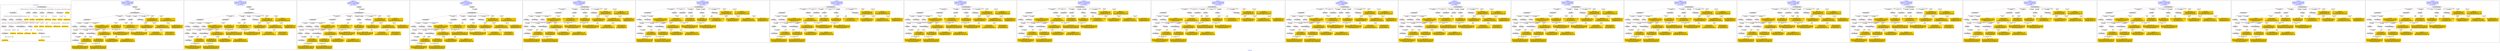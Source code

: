 digraph n0 {
fontcolor="blue"
remincross="true"
label="s02-dma.csv"
subgraph cluster_0 {
label="1-correct model"
n2[style="filled",color="white",fillcolor="lightgray",label="E12_Production1"];
n3[style="filled",color="white",fillcolor="lightgray",label="E21_Person1"];
n4[style="filled",color="white",fillcolor="lightgray",label="E55_Type2"];
n5[style="filled",color="white",fillcolor="lightgray",label="E52_Time-Span3"];
n6[style="filled",color="white",fillcolor="lightgray",label="E69_Death1"];
n7[style="filled",color="white",fillcolor="lightgray",label="E74_Group1"];
n8[style="filled",color="white",fillcolor="lightgray",label="E82_Actor_Appellation1"];
n9[style="filled",color="white",fillcolor="lightgray",label="E67_Birth1"];
n10[shape="plaintext",style="filled",fillcolor="gold",label="Artist URI"];
n11[style="filled",color="white",fillcolor="lightgray",label="E22_Man-Made_Object1"];
n12[style="filled",color="white",fillcolor="lightgray",label="E35_Title1"];
n13[style="filled",color="white",fillcolor="lightgray",label="E30_Right1"];
n14[style="filled",color="white",fillcolor="lightgray",label="E55_Type1"];
n15[style="filled",color="white",fillcolor="lightgray",label="E54_Dimension1"];
n16[style="filled",color="white",fillcolor="lightgray",label="E40_Legal_Body1"];
n17[shape="plaintext",style="filled",fillcolor="gold",label="Object_URI"];
n18[shape="plaintext",style="filled",fillcolor="gold",label="Object Rights"];
n19[shape="plaintext",style="filled",fillcolor="gold",label="Object Title"];
n20[shape="plaintext",style="filled",fillcolor="gold",label="Museum URI"];
n21[shape="plaintext",style="filled",fillcolor="gold",label="Object Link Source"];
n22[style="filled",color="white",fillcolor="lightgray",label="E52_Time-Span1"];
n23[shape="plaintext",style="filled",fillcolor="gold",label="Artist Birth Date"];
n24[style="filled",color="white",fillcolor="lightgray",label="E52_Time-Span2"];
n25[shape="plaintext",style="filled",fillcolor="gold",label="Artist Death Date"];
n26[shape="plaintext",style="filled",fillcolor="gold",label="Object Earliest Date"];
n27[shape="plaintext",style="filled",fillcolor="gold",label="Object Latest Date"];
n28[shape="plaintext",style="filled",fillcolor="gold",label="dimensions"];
n29[shape="plaintext",style="filled",fillcolor="gold",label="Object Work Type URI"];
n30[shape="plaintext",style="filled",fillcolor="gold",label="Object Work Type"];
n31[shape="plaintext",style="filled",fillcolor="gold",label="Medium URI"];
n32[shape="plaintext",style="filled",fillcolor="gold",label="Object Facet Value 1"];
n33[shape="plaintext",style="filled",fillcolor="gold",label="Nationality_URI"];
n34[shape="plaintext",style="filled",fillcolor="gold",label="Artist Nationality"];
n35[shape="plaintext",style="filled",fillcolor="gold",label="Artist Appellation"];
n36[shape="plaintext",style="filled",fillcolor="gold",label="Artist Name"];
}
subgraph cluster_1 {
label="candidate 0\nlink coherence:0.8709677419354839\nnode coherence:0.9310344827586207\nconfidence:0.4343005655648824\nmapping score:0.5340590511955536\ncost:129.99792\n-precision:0.58-recall:0.53"
n38[style="filled",color="white",fillcolor="lightgray",label="E12_Production1"];
n39[style="filled",color="white",fillcolor="lightgray",label="E21_Person1"];
n40[style="filled",color="white",fillcolor="lightgray",label="E52_Time-Span2"];
n41[style="filled",color="white",fillcolor="lightgray",label="E55_Type1"];
n42[style="filled",color="white",fillcolor="lightgray",label="E67_Birth1"];
n43[style="filled",color="white",fillcolor="lightgray",label="E74_Group1"];
n44[style="filled",color="white",fillcolor="lightgray",label="E82_Actor_Appellation1"];
n45[style="filled",color="white",fillcolor="lightgray",label="E22_Man-Made_Object1"];
n46[style="filled",color="white",fillcolor="lightgray",label="E54_Dimension1"];
n47[style="filled",color="white",fillcolor="lightgray",label="E55_Type2"];
n48[style="filled",color="white",fillcolor="lightgray",label="E8_Acquisition1"];
n49[style="filled",color="white",fillcolor="lightgray",label="E38_Image1"];
n50[style="filled",color="white",fillcolor="lightgray",label="E52_Time-Span1"];
n51[shape="plaintext",style="filled",fillcolor="gold",label="Object Work Type\n[E55_Type,label,0.341]\n[E55_Type,classLink,0.313]\n[E31_Document,classLink,0.193]\n[E33_Linguistic_Object,P3_has_note,0.153]"];
n52[shape="plaintext",style="filled",fillcolor="gold",label="dimensions\n[E54_Dimension,P3_has_note,0.889]\n[E22_Man-Made_Object,P3_has_note,0.048]\n[E8_Acquisition,P3_has_note,0.045]\n[E55_Type,label,0.018]"];
n53[shape="plaintext",style="filled",fillcolor="gold",label="Artist Appellation\n[E21_Person,classLink,0.498]\n[E82_Actor_Appellation,classLink,0.414]\n[E31_Document,classLink,0.063]\n[E38_Image,classLink,0.025]"];
n54[shape="plaintext",style="filled",fillcolor="gold",label="Artist Nationality\n[E74_Group,label,0.53]\n[E74_Group,classLink,0.308]\n[E55_Type,label,0.095]\n[E21_Person,P3_has_note,0.067]"];
n55[shape="plaintext",style="filled",fillcolor="gold",label="Artist Birth Date\n[E52_Time-Span,P82a_begin_of_the_begin,0.46]\n[E52_Time-Span,P82_at_some_time_within,0.363]\n[E52_Time-Span,P82b_end_of_the_end,0.114]\n[E33_Linguistic_Object,P3_has_note,0.063]"];
n56[shape="plaintext",style="filled",fillcolor="gold",label="Object Work Type URI\n[E55_Type,classLink,0.612]\n[E55_Type,label,0.147]\n[E74_Group,classLink,0.129]\n[E57_Material,classLink,0.112]"];
n57[shape="plaintext",style="filled",fillcolor="gold",label="Museum URI\n[E31_Document,classLink,0.496]\n[E38_Image,classLink,0.285]\n[E21_Person,classLink,0.139]\n[E22_Man-Made_Object,classLink,0.08]"];
n58[shape="plaintext",style="filled",fillcolor="gold",label="Artist Name\n[E82_Actor_Appellation,label,0.546]\n[E8_Acquisition,P3_has_note,0.157]\n[E22_Man-Made_Object,P3_has_note,0.153]\n[E33_Linguistic_Object,P3_has_note,0.144]"];
n59[shape="plaintext",style="filled",fillcolor="gold",label="Object Earliest Date\n[E52_Time-Span,P82a_begin_of_the_begin,0.375]\n[E52_Time-Span,P82_at_some_time_within,0.315]\n[E52_Time-Span,P82b_end_of_the_end,0.22]\n[E52_Time-Span,label,0.089]"];
n60[shape="plaintext",style="filled",fillcolor="gold",label="Object Title\n[E22_Man-Made_Object,P3_has_note,0.295]\n[E35_Title,label,0.26]\n[E73_Information_Object,P3_has_note,0.242]\n[E33_Linguistic_Object,P3_has_note,0.203]"];
n61[shape="plaintext",style="filled",fillcolor="gold",label="Artist URI\n[E21_Person,classLink,0.514]\n[E31_Document,classLink,0.203]\n[E82_Actor_Appellation,classLink,0.195]\n[E39_Actor,classLink,0.088]"];
n62[shape="plaintext",style="filled",fillcolor="gold",label="Object Latest Date\n[E52_Time-Span,P82a_begin_of_the_begin,0.356]\n[E52_Time-Span,P82_at_some_time_within,0.312]\n[E52_Time-Span,P82b_end_of_the_end,0.254]\n[E52_Time-Span,label,0.078]"];
n63[shape="plaintext",style="filled",fillcolor="gold",label="Nationality_URI\n[E74_Group,classLink,0.686]\n[E55_Type,classLink,0.191]\n[E57_Material,classLink,0.085]\n[E55_Type,label,0.039]"];
n64[shape="plaintext",style="filled",fillcolor="gold",label="Medium URI\n[E55_Type,classLink,0.419]\n[E57_Material,classLink,0.376]\n[E74_Group,classLink,0.18]\n[E55_Type,label,0.024]"];
n65[shape="plaintext",style="filled",fillcolor="gold",label="Artist Death Date\n[E52_Time-Span,P82_at_some_time_within,0.339]\n[E52_Time-Span,P82b_end_of_the_end,0.332]\n[E52_Time-Span,P82a_begin_of_the_begin,0.244]\n[E69_Death,P82_at_some_time_within,0.085]"];
n66[shape="plaintext",style="filled",fillcolor="gold",label="Object_URI\n[E31_Document,classLink,0.395]\n[E22_Man-Made_Object,classLink,0.296]\n[E38_Image,classLink,0.166]\n[E8_Acquisition,classLink,0.142]"];
n67[shape="plaintext",style="filled",fillcolor="gold",label="Object Facet Value 1\n[E29_Design_or_Procedure,P3_has_note,0.338]\n[E55_Type,label,0.265]\n[E57_Material,label,0.264]\n[E12_Production,P3_has_note,0.132]"];
n68[shape="plaintext",style="filled",fillcolor="gold",label="Object Rights\n[E8_Acquisition,P3_has_note,0.542]\n[E30_Right,P3_has_note,0.261]\n[E34_Inscription,P3_has_note,0.099]\n[E22_Man-Made_Object,P3_has_note,0.098]"];
n69[shape="plaintext",style="filled",fillcolor="gold",label="Object Link Source\n[E8_Acquisition,P3_has_note,0.507]\n[E38_Image,classLink,0.243]\n[E40_Legal_Body,label,0.134]\n[E30_Right,P3_has_note,0.116]"];
}
subgraph cluster_2 {
label="candidate 1\nlink coherence:0.8709677419354839\nnode coherence:0.9310344827586207\nconfidence:0.43235445989941784\nmapping score:0.5334103493070655\ncost:129.99792\n-precision:0.61-recall:0.56"
n71[style="filled",color="white",fillcolor="lightgray",label="E12_Production1"];
n72[style="filled",color="white",fillcolor="lightgray",label="E21_Person1"];
n73[style="filled",color="white",fillcolor="lightgray",label="E52_Time-Span2"];
n74[style="filled",color="white",fillcolor="lightgray",label="E55_Type1"];
n75[style="filled",color="white",fillcolor="lightgray",label="E67_Birth1"];
n76[style="filled",color="white",fillcolor="lightgray",label="E74_Group1"];
n77[style="filled",color="white",fillcolor="lightgray",label="E82_Actor_Appellation1"];
n78[style="filled",color="white",fillcolor="lightgray",label="E22_Man-Made_Object1"];
n79[style="filled",color="white",fillcolor="lightgray",label="E54_Dimension1"];
n80[style="filled",color="white",fillcolor="lightgray",label="E55_Type2"];
n81[style="filled",color="white",fillcolor="lightgray",label="E8_Acquisition1"];
n82[style="filled",color="white",fillcolor="lightgray",label="E38_Image1"];
n83[style="filled",color="white",fillcolor="lightgray",label="E52_Time-Span1"];
n84[shape="plaintext",style="filled",fillcolor="gold",label="Object Work Type\n[E55_Type,label,0.341]\n[E55_Type,classLink,0.313]\n[E31_Document,classLink,0.193]\n[E33_Linguistic_Object,P3_has_note,0.153]"];
n85[shape="plaintext",style="filled",fillcolor="gold",label="dimensions\n[E54_Dimension,P3_has_note,0.889]\n[E22_Man-Made_Object,P3_has_note,0.048]\n[E8_Acquisition,P3_has_note,0.045]\n[E55_Type,label,0.018]"];
n86[shape="plaintext",style="filled",fillcolor="gold",label="Artist Appellation\n[E21_Person,classLink,0.498]\n[E82_Actor_Appellation,classLink,0.414]\n[E31_Document,classLink,0.063]\n[E38_Image,classLink,0.025]"];
n87[shape="plaintext",style="filled",fillcolor="gold",label="Artist Nationality\n[E74_Group,label,0.53]\n[E74_Group,classLink,0.308]\n[E55_Type,label,0.095]\n[E21_Person,P3_has_note,0.067]"];
n88[shape="plaintext",style="filled",fillcolor="gold",label="Object Earliest Date\n[E52_Time-Span,P82a_begin_of_the_begin,0.375]\n[E52_Time-Span,P82_at_some_time_within,0.315]\n[E52_Time-Span,P82b_end_of_the_end,0.22]\n[E52_Time-Span,label,0.089]"];
n89[shape="plaintext",style="filled",fillcolor="gold",label="Object Work Type URI\n[E55_Type,classLink,0.612]\n[E55_Type,label,0.147]\n[E74_Group,classLink,0.129]\n[E57_Material,classLink,0.112]"];
n90[shape="plaintext",style="filled",fillcolor="gold",label="Museum URI\n[E31_Document,classLink,0.496]\n[E38_Image,classLink,0.285]\n[E21_Person,classLink,0.139]\n[E22_Man-Made_Object,classLink,0.08]"];
n91[shape="plaintext",style="filled",fillcolor="gold",label="Artist Name\n[E82_Actor_Appellation,label,0.546]\n[E8_Acquisition,P3_has_note,0.157]\n[E22_Man-Made_Object,P3_has_note,0.153]\n[E33_Linguistic_Object,P3_has_note,0.144]"];
n92[shape="plaintext",style="filled",fillcolor="gold",label="Object Title\n[E22_Man-Made_Object,P3_has_note,0.295]\n[E35_Title,label,0.26]\n[E73_Information_Object,P3_has_note,0.242]\n[E33_Linguistic_Object,P3_has_note,0.203]"];
n93[shape="plaintext",style="filled",fillcolor="gold",label="Artist Death Date\n[E52_Time-Span,P82_at_some_time_within,0.339]\n[E52_Time-Span,P82b_end_of_the_end,0.332]\n[E52_Time-Span,P82a_begin_of_the_begin,0.244]\n[E69_Death,P82_at_some_time_within,0.085]"];
n94[shape="plaintext",style="filled",fillcolor="gold",label="Artist URI\n[E21_Person,classLink,0.514]\n[E31_Document,classLink,0.203]\n[E82_Actor_Appellation,classLink,0.195]\n[E39_Actor,classLink,0.088]"];
n95[shape="plaintext",style="filled",fillcolor="gold",label="Object Latest Date\n[E52_Time-Span,P82a_begin_of_the_begin,0.356]\n[E52_Time-Span,P82_at_some_time_within,0.312]\n[E52_Time-Span,P82b_end_of_the_end,0.254]\n[E52_Time-Span,label,0.078]"];
n96[shape="plaintext",style="filled",fillcolor="gold",label="Nationality_URI\n[E74_Group,classLink,0.686]\n[E55_Type,classLink,0.191]\n[E57_Material,classLink,0.085]\n[E55_Type,label,0.039]"];
n97[shape="plaintext",style="filled",fillcolor="gold",label="Medium URI\n[E55_Type,classLink,0.419]\n[E57_Material,classLink,0.376]\n[E74_Group,classLink,0.18]\n[E55_Type,label,0.024]"];
n98[shape="plaintext",style="filled",fillcolor="gold",label="Artist Birth Date\n[E52_Time-Span,P82a_begin_of_the_begin,0.46]\n[E52_Time-Span,P82_at_some_time_within,0.363]\n[E52_Time-Span,P82b_end_of_the_end,0.114]\n[E33_Linguistic_Object,P3_has_note,0.063]"];
n99[shape="plaintext",style="filled",fillcolor="gold",label="Object_URI\n[E31_Document,classLink,0.395]\n[E22_Man-Made_Object,classLink,0.296]\n[E38_Image,classLink,0.166]\n[E8_Acquisition,classLink,0.142]"];
n100[shape="plaintext",style="filled",fillcolor="gold",label="Object Facet Value 1\n[E29_Design_or_Procedure,P3_has_note,0.338]\n[E55_Type,label,0.265]\n[E57_Material,label,0.264]\n[E12_Production,P3_has_note,0.132]"];
n101[shape="plaintext",style="filled",fillcolor="gold",label="Object Rights\n[E8_Acquisition,P3_has_note,0.542]\n[E30_Right,P3_has_note,0.261]\n[E34_Inscription,P3_has_note,0.099]\n[E22_Man-Made_Object,P3_has_note,0.098]"];
n102[shape="plaintext",style="filled",fillcolor="gold",label="Object Link Source\n[E8_Acquisition,P3_has_note,0.507]\n[E38_Image,classLink,0.243]\n[E40_Legal_Body,label,0.134]\n[E30_Right,P3_has_note,0.116]"];
}
subgraph cluster_3 {
label="candidate 10\nlink coherence:0.8125\nnode coherence:0.9333333333333333\nconfidence:0.4343005655648824\nmapping score:0.5260534048958965\ncost:130.99791\n-precision:0.53-recall:0.5"
n104[style="filled",color="white",fillcolor="lightgray",label="E12_Production1"];
n105[style="filled",color="white",fillcolor="lightgray",label="E21_Person1"];
n106[style="filled",color="white",fillcolor="lightgray",label="E52_Time-Span2"];
n107[style="filled",color="white",fillcolor="lightgray",label="E55_Type1"];
n108[style="filled",color="white",fillcolor="lightgray",label="E67_Birth1"];
n109[style="filled",color="white",fillcolor="lightgray",label="E74_Group1"];
n110[style="filled",color="white",fillcolor="lightgray",label="E82_Actor_Appellation1"];
n111[style="filled",color="white",fillcolor="lightgray",label="E22_Man-Made_Object1"];
n112[style="filled",color="white",fillcolor="lightgray",label="E54_Dimension1"];
n113[style="filled",color="white",fillcolor="lightgray",label="E55_Type2"];
n114[style="filled",color="white",fillcolor="lightgray",label="E55_Type3"];
n115[style="filled",color="white",fillcolor="lightgray",label="E8_Acquisition1"];
n116[style="filled",color="white",fillcolor="lightgray",label="E38_Image1"];
n117[style="filled",color="white",fillcolor="lightgray",label="E52_Time-Span1"];
n118[shape="plaintext",style="filled",fillcolor="gold",label="Object Work Type\n[E55_Type,label,0.341]\n[E55_Type,classLink,0.313]\n[E31_Document,classLink,0.193]\n[E33_Linguistic_Object,P3_has_note,0.153]"];
n119[shape="plaintext",style="filled",fillcolor="gold",label="dimensions\n[E54_Dimension,P3_has_note,0.889]\n[E22_Man-Made_Object,P3_has_note,0.048]\n[E8_Acquisition,P3_has_note,0.045]\n[E55_Type,label,0.018]"];
n120[shape="plaintext",style="filled",fillcolor="gold",label="Artist Appellation\n[E21_Person,classLink,0.498]\n[E82_Actor_Appellation,classLink,0.414]\n[E31_Document,classLink,0.063]\n[E38_Image,classLink,0.025]"];
n121[shape="plaintext",style="filled",fillcolor="gold",label="Artist Nationality\n[E74_Group,label,0.53]\n[E74_Group,classLink,0.308]\n[E55_Type,label,0.095]\n[E21_Person,P3_has_note,0.067]"];
n122[shape="plaintext",style="filled",fillcolor="gold",label="Artist Birth Date\n[E52_Time-Span,P82a_begin_of_the_begin,0.46]\n[E52_Time-Span,P82_at_some_time_within,0.363]\n[E52_Time-Span,P82b_end_of_the_end,0.114]\n[E33_Linguistic_Object,P3_has_note,0.063]"];
n123[shape="plaintext",style="filled",fillcolor="gold",label="Object Work Type URI\n[E55_Type,classLink,0.612]\n[E55_Type,label,0.147]\n[E74_Group,classLink,0.129]\n[E57_Material,classLink,0.112]"];
n124[shape="plaintext",style="filled",fillcolor="gold",label="Medium URI\n[E55_Type,classLink,0.419]\n[E57_Material,classLink,0.376]\n[E74_Group,classLink,0.18]\n[E55_Type,label,0.024]"];
n125[shape="plaintext",style="filled",fillcolor="gold",label="Museum URI\n[E31_Document,classLink,0.496]\n[E38_Image,classLink,0.285]\n[E21_Person,classLink,0.139]\n[E22_Man-Made_Object,classLink,0.08]"];
n126[shape="plaintext",style="filled",fillcolor="gold",label="Artist Name\n[E82_Actor_Appellation,label,0.546]\n[E8_Acquisition,P3_has_note,0.157]\n[E22_Man-Made_Object,P3_has_note,0.153]\n[E33_Linguistic_Object,P3_has_note,0.144]"];
n127[shape="plaintext",style="filled",fillcolor="gold",label="Object Earliest Date\n[E52_Time-Span,P82a_begin_of_the_begin,0.375]\n[E52_Time-Span,P82_at_some_time_within,0.315]\n[E52_Time-Span,P82b_end_of_the_end,0.22]\n[E52_Time-Span,label,0.089]"];
n128[shape="plaintext",style="filled",fillcolor="gold",label="Object Title\n[E22_Man-Made_Object,P3_has_note,0.295]\n[E35_Title,label,0.26]\n[E73_Information_Object,P3_has_note,0.242]\n[E33_Linguistic_Object,P3_has_note,0.203]"];
n129[shape="plaintext",style="filled",fillcolor="gold",label="Artist URI\n[E21_Person,classLink,0.514]\n[E31_Document,classLink,0.203]\n[E82_Actor_Appellation,classLink,0.195]\n[E39_Actor,classLink,0.088]"];
n130[shape="plaintext",style="filled",fillcolor="gold",label="Object Latest Date\n[E52_Time-Span,P82a_begin_of_the_begin,0.356]\n[E52_Time-Span,P82_at_some_time_within,0.312]\n[E52_Time-Span,P82b_end_of_the_end,0.254]\n[E52_Time-Span,label,0.078]"];
n131[shape="plaintext",style="filled",fillcolor="gold",label="Nationality_URI\n[E74_Group,classLink,0.686]\n[E55_Type,classLink,0.191]\n[E57_Material,classLink,0.085]\n[E55_Type,label,0.039]"];
n132[shape="plaintext",style="filled",fillcolor="gold",label="Artist Death Date\n[E52_Time-Span,P82_at_some_time_within,0.339]\n[E52_Time-Span,P82b_end_of_the_end,0.332]\n[E52_Time-Span,P82a_begin_of_the_begin,0.244]\n[E69_Death,P82_at_some_time_within,0.085]"];
n133[shape="plaintext",style="filled",fillcolor="gold",label="Object_URI\n[E31_Document,classLink,0.395]\n[E22_Man-Made_Object,classLink,0.296]\n[E38_Image,classLink,0.166]\n[E8_Acquisition,classLink,0.142]"];
n134[shape="plaintext",style="filled",fillcolor="gold",label="Object Facet Value 1\n[E29_Design_or_Procedure,P3_has_note,0.338]\n[E55_Type,label,0.265]\n[E57_Material,label,0.264]\n[E12_Production,P3_has_note,0.132]"];
n135[shape="plaintext",style="filled",fillcolor="gold",label="Object Rights\n[E8_Acquisition,P3_has_note,0.542]\n[E30_Right,P3_has_note,0.261]\n[E34_Inscription,P3_has_note,0.099]\n[E22_Man-Made_Object,P3_has_note,0.098]"];
n136[shape="plaintext",style="filled",fillcolor="gold",label="Object Link Source\n[E8_Acquisition,P3_has_note,0.507]\n[E38_Image,classLink,0.243]\n[E40_Legal_Body,label,0.134]\n[E30_Right,P3_has_note,0.116]"];
}
subgraph cluster_4 {
label="candidate 11\nlink coherence:0.8125\nnode coherence:0.9333333333333333\nconfidence:0.43235445989941784\nmapping score:0.5254047030074083\ncost:130.99791\n-precision:0.56-recall:0.53"
n138[style="filled",color="white",fillcolor="lightgray",label="E12_Production1"];
n139[style="filled",color="white",fillcolor="lightgray",label="E21_Person1"];
n140[style="filled",color="white",fillcolor="lightgray",label="E52_Time-Span2"];
n141[style="filled",color="white",fillcolor="lightgray",label="E55_Type1"];
n142[style="filled",color="white",fillcolor="lightgray",label="E67_Birth1"];
n143[style="filled",color="white",fillcolor="lightgray",label="E74_Group1"];
n144[style="filled",color="white",fillcolor="lightgray",label="E82_Actor_Appellation1"];
n145[style="filled",color="white",fillcolor="lightgray",label="E22_Man-Made_Object1"];
n146[style="filled",color="white",fillcolor="lightgray",label="E54_Dimension1"];
n147[style="filled",color="white",fillcolor="lightgray",label="E55_Type2"];
n148[style="filled",color="white",fillcolor="lightgray",label="E55_Type3"];
n149[style="filled",color="white",fillcolor="lightgray",label="E8_Acquisition1"];
n150[style="filled",color="white",fillcolor="lightgray",label="E38_Image1"];
n151[style="filled",color="white",fillcolor="lightgray",label="E52_Time-Span1"];
n152[shape="plaintext",style="filled",fillcolor="gold",label="Object Work Type\n[E55_Type,label,0.341]\n[E55_Type,classLink,0.313]\n[E31_Document,classLink,0.193]\n[E33_Linguistic_Object,P3_has_note,0.153]"];
n153[shape="plaintext",style="filled",fillcolor="gold",label="dimensions\n[E54_Dimension,P3_has_note,0.889]\n[E22_Man-Made_Object,P3_has_note,0.048]\n[E8_Acquisition,P3_has_note,0.045]\n[E55_Type,label,0.018]"];
n154[shape="plaintext",style="filled",fillcolor="gold",label="Artist Appellation\n[E21_Person,classLink,0.498]\n[E82_Actor_Appellation,classLink,0.414]\n[E31_Document,classLink,0.063]\n[E38_Image,classLink,0.025]"];
n155[shape="plaintext",style="filled",fillcolor="gold",label="Artist Nationality\n[E74_Group,label,0.53]\n[E74_Group,classLink,0.308]\n[E55_Type,label,0.095]\n[E21_Person,P3_has_note,0.067]"];
n156[shape="plaintext",style="filled",fillcolor="gold",label="Object Earliest Date\n[E52_Time-Span,P82a_begin_of_the_begin,0.375]\n[E52_Time-Span,P82_at_some_time_within,0.315]\n[E52_Time-Span,P82b_end_of_the_end,0.22]\n[E52_Time-Span,label,0.089]"];
n157[shape="plaintext",style="filled",fillcolor="gold",label="Object Work Type URI\n[E55_Type,classLink,0.612]\n[E55_Type,label,0.147]\n[E74_Group,classLink,0.129]\n[E57_Material,classLink,0.112]"];
n158[shape="plaintext",style="filled",fillcolor="gold",label="Medium URI\n[E55_Type,classLink,0.419]\n[E57_Material,classLink,0.376]\n[E74_Group,classLink,0.18]\n[E55_Type,label,0.024]"];
n159[shape="plaintext",style="filled",fillcolor="gold",label="Museum URI\n[E31_Document,classLink,0.496]\n[E38_Image,classLink,0.285]\n[E21_Person,classLink,0.139]\n[E22_Man-Made_Object,classLink,0.08]"];
n160[shape="plaintext",style="filled",fillcolor="gold",label="Artist Name\n[E82_Actor_Appellation,label,0.546]\n[E8_Acquisition,P3_has_note,0.157]\n[E22_Man-Made_Object,P3_has_note,0.153]\n[E33_Linguistic_Object,P3_has_note,0.144]"];
n161[shape="plaintext",style="filled",fillcolor="gold",label="Object Title\n[E22_Man-Made_Object,P3_has_note,0.295]\n[E35_Title,label,0.26]\n[E73_Information_Object,P3_has_note,0.242]\n[E33_Linguistic_Object,P3_has_note,0.203]"];
n162[shape="plaintext",style="filled",fillcolor="gold",label="Artist Death Date\n[E52_Time-Span,P82_at_some_time_within,0.339]\n[E52_Time-Span,P82b_end_of_the_end,0.332]\n[E52_Time-Span,P82a_begin_of_the_begin,0.244]\n[E69_Death,P82_at_some_time_within,0.085]"];
n163[shape="plaintext",style="filled",fillcolor="gold",label="Artist URI\n[E21_Person,classLink,0.514]\n[E31_Document,classLink,0.203]\n[E82_Actor_Appellation,classLink,0.195]\n[E39_Actor,classLink,0.088]"];
n164[shape="plaintext",style="filled",fillcolor="gold",label="Object Latest Date\n[E52_Time-Span,P82a_begin_of_the_begin,0.356]\n[E52_Time-Span,P82_at_some_time_within,0.312]\n[E52_Time-Span,P82b_end_of_the_end,0.254]\n[E52_Time-Span,label,0.078]"];
n165[shape="plaintext",style="filled",fillcolor="gold",label="Nationality_URI\n[E74_Group,classLink,0.686]\n[E55_Type,classLink,0.191]\n[E57_Material,classLink,0.085]\n[E55_Type,label,0.039]"];
n166[shape="plaintext",style="filled",fillcolor="gold",label="Artist Birth Date\n[E52_Time-Span,P82a_begin_of_the_begin,0.46]\n[E52_Time-Span,P82_at_some_time_within,0.363]\n[E52_Time-Span,P82b_end_of_the_end,0.114]\n[E33_Linguistic_Object,P3_has_note,0.063]"];
n167[shape="plaintext",style="filled",fillcolor="gold",label="Object_URI\n[E31_Document,classLink,0.395]\n[E22_Man-Made_Object,classLink,0.296]\n[E38_Image,classLink,0.166]\n[E8_Acquisition,classLink,0.142]"];
n168[shape="plaintext",style="filled",fillcolor="gold",label="Object Facet Value 1\n[E29_Design_or_Procedure,P3_has_note,0.338]\n[E55_Type,label,0.265]\n[E57_Material,label,0.264]\n[E12_Production,P3_has_note,0.132]"];
n169[shape="plaintext",style="filled",fillcolor="gold",label="Object Rights\n[E8_Acquisition,P3_has_note,0.542]\n[E30_Right,P3_has_note,0.261]\n[E34_Inscription,P3_has_note,0.099]\n[E22_Man-Made_Object,P3_has_note,0.098]"];
n170[shape="plaintext",style="filled",fillcolor="gold",label="Object Link Source\n[E8_Acquisition,P3_has_note,0.507]\n[E38_Image,classLink,0.243]\n[E40_Legal_Body,label,0.134]\n[E30_Right,P3_has_note,0.116]"];
}
subgraph cluster_5 {
label="candidate 12\nlink coherence:0.8064516129032258\nnode coherence:0.9333333333333333\nconfidence:0.4343005655648824\nmapping score:0.5260534048958965\ncost:129.99809\n-precision:0.55-recall:0.5"
n172[style="filled",color="white",fillcolor="lightgray",label="E12_Production1"];
n173[style="filled",color="white",fillcolor="lightgray",label="E21_Person1"];
n174[style="filled",color="white",fillcolor="lightgray",label="E52_Time-Span2"];
n175[style="filled",color="white",fillcolor="lightgray",label="E55_Type1"];
n176[style="filled",color="white",fillcolor="lightgray",label="E67_Birth1"];
n177[style="filled",color="white",fillcolor="lightgray",label="E74_Group1"];
n178[style="filled",color="white",fillcolor="lightgray",label="E82_Actor_Appellation1"];
n179[style="filled",color="white",fillcolor="lightgray",label="E22_Man-Made_Object1"];
n180[style="filled",color="white",fillcolor="lightgray",label="E54_Dimension1"];
n181[style="filled",color="white",fillcolor="lightgray",label="E55_Type2"];
n182[style="filled",color="white",fillcolor="lightgray",label="E55_Type3"];
n183[style="filled",color="white",fillcolor="lightgray",label="E8_Acquisition1"];
n184[style="filled",color="white",fillcolor="lightgray",label="E52_Time-Span1"];
n185[shape="plaintext",style="filled",fillcolor="gold",label="Object Work Type\n[E55_Type,label,0.341]\n[E55_Type,classLink,0.313]\n[E31_Document,classLink,0.193]\n[E33_Linguistic_Object,P3_has_note,0.153]"];
n186[shape="plaintext",style="filled",fillcolor="gold",label="dimensions\n[E54_Dimension,P3_has_note,0.889]\n[E22_Man-Made_Object,P3_has_note,0.048]\n[E8_Acquisition,P3_has_note,0.045]\n[E55_Type,label,0.018]"];
n187[shape="plaintext",style="filled",fillcolor="gold",label="Artist Appellation\n[E21_Person,classLink,0.498]\n[E82_Actor_Appellation,classLink,0.414]\n[E31_Document,classLink,0.063]\n[E38_Image,classLink,0.025]"];
n188[shape="plaintext",style="filled",fillcolor="gold",label="Artist Nationality\n[E74_Group,label,0.53]\n[E74_Group,classLink,0.308]\n[E55_Type,label,0.095]\n[E21_Person,P3_has_note,0.067]"];
n189[shape="plaintext",style="filled",fillcolor="gold",label="Artist Birth Date\n[E52_Time-Span,P82a_begin_of_the_begin,0.46]\n[E52_Time-Span,P82_at_some_time_within,0.363]\n[E52_Time-Span,P82b_end_of_the_end,0.114]\n[E33_Linguistic_Object,P3_has_note,0.063]"];
n190[shape="plaintext",style="filled",fillcolor="gold",label="Object Work Type URI\n[E55_Type,classLink,0.612]\n[E55_Type,label,0.147]\n[E74_Group,classLink,0.129]\n[E57_Material,classLink,0.112]"];
n191[shape="plaintext",style="filled",fillcolor="gold",label="Medium URI\n[E55_Type,classLink,0.419]\n[E57_Material,classLink,0.376]\n[E74_Group,classLink,0.18]\n[E55_Type,label,0.024]"];
n192[shape="plaintext",style="filled",fillcolor="gold",label="Museum URI\n[E31_Document,classLink,0.496]\n[E38_Image,classLink,0.285]\n[E21_Person,classLink,0.139]\n[E22_Man-Made_Object,classLink,0.08]"];
n193[shape="plaintext",style="filled",fillcolor="gold",label="Artist Name\n[E82_Actor_Appellation,label,0.546]\n[E8_Acquisition,P3_has_note,0.157]\n[E22_Man-Made_Object,P3_has_note,0.153]\n[E33_Linguistic_Object,P3_has_note,0.144]"];
n194[shape="plaintext",style="filled",fillcolor="gold",label="Object Earliest Date\n[E52_Time-Span,P82a_begin_of_the_begin,0.375]\n[E52_Time-Span,P82_at_some_time_within,0.315]\n[E52_Time-Span,P82b_end_of_the_end,0.22]\n[E52_Time-Span,label,0.089]"];
n195[shape="plaintext",style="filled",fillcolor="gold",label="Object Title\n[E22_Man-Made_Object,P3_has_note,0.295]\n[E35_Title,label,0.26]\n[E73_Information_Object,P3_has_note,0.242]\n[E33_Linguistic_Object,P3_has_note,0.203]"];
n196[shape="plaintext",style="filled",fillcolor="gold",label="Artist URI\n[E21_Person,classLink,0.514]\n[E31_Document,classLink,0.203]\n[E82_Actor_Appellation,classLink,0.195]\n[E39_Actor,classLink,0.088]"];
n197[shape="plaintext",style="filled",fillcolor="gold",label="Object Latest Date\n[E52_Time-Span,P82a_begin_of_the_begin,0.356]\n[E52_Time-Span,P82_at_some_time_within,0.312]\n[E52_Time-Span,P82b_end_of_the_end,0.254]\n[E52_Time-Span,label,0.078]"];
n198[shape="plaintext",style="filled",fillcolor="gold",label="Nationality_URI\n[E74_Group,classLink,0.686]\n[E55_Type,classLink,0.191]\n[E57_Material,classLink,0.085]\n[E55_Type,label,0.039]"];
n199[shape="plaintext",style="filled",fillcolor="gold",label="Artist Death Date\n[E52_Time-Span,P82_at_some_time_within,0.339]\n[E52_Time-Span,P82b_end_of_the_end,0.332]\n[E52_Time-Span,P82a_begin_of_the_begin,0.244]\n[E69_Death,P82_at_some_time_within,0.085]"];
n200[shape="plaintext",style="filled",fillcolor="gold",label="Object_URI\n[E31_Document,classLink,0.395]\n[E22_Man-Made_Object,classLink,0.296]\n[E38_Image,classLink,0.166]\n[E8_Acquisition,classLink,0.142]"];
n201[shape="plaintext",style="filled",fillcolor="gold",label="Object Facet Value 1\n[E29_Design_or_Procedure,P3_has_note,0.338]\n[E55_Type,label,0.265]\n[E57_Material,label,0.264]\n[E12_Production,P3_has_note,0.132]"];
n202[shape="plaintext",style="filled",fillcolor="gold",label="Object Rights\n[E8_Acquisition,P3_has_note,0.542]\n[E30_Right,P3_has_note,0.261]\n[E34_Inscription,P3_has_note,0.099]\n[E22_Man-Made_Object,P3_has_note,0.098]"];
n203[shape="plaintext",style="filled",fillcolor="gold",label="Object Link Source\n[E8_Acquisition,P3_has_note,0.507]\n[E38_Image,classLink,0.243]\n[E40_Legal_Body,label,0.134]\n[E30_Right,P3_has_note,0.116]"];
}
subgraph cluster_6 {
label="candidate 13\nlink coherence:0.8064516129032258\nnode coherence:0.9310344827586207\nconfidence:0.4343005655648824\nmapping score:0.5340590511955536\ncost:129.99821\n-precision:0.61-recall:0.56"
n205[style="filled",color="white",fillcolor="lightgray",label="E12_Production1"];
n206[style="filled",color="white",fillcolor="lightgray",label="E21_Person1"];
n207[style="filled",color="white",fillcolor="lightgray",label="E52_Time-Span2"];
n208[style="filled",color="white",fillcolor="lightgray",label="E67_Birth1"];
n209[style="filled",color="white",fillcolor="lightgray",label="E74_Group1"];
n210[style="filled",color="white",fillcolor="lightgray",label="E82_Actor_Appellation1"];
n211[style="filled",color="white",fillcolor="lightgray",label="E22_Man-Made_Object1"];
n212[style="filled",color="white",fillcolor="lightgray",label="E38_Image1"];
n213[style="filled",color="white",fillcolor="lightgray",label="E54_Dimension1"];
n214[style="filled",color="white",fillcolor="lightgray",label="E55_Type1"];
n215[style="filled",color="white",fillcolor="lightgray",label="E55_Type2"];
n216[style="filled",color="white",fillcolor="lightgray",label="E8_Acquisition1"];
n217[style="filled",color="white",fillcolor="lightgray",label="E52_Time-Span1"];
n218[shape="plaintext",style="filled",fillcolor="gold",label="Object Work Type\n[E55_Type,label,0.341]\n[E55_Type,classLink,0.313]\n[E31_Document,classLink,0.193]\n[E33_Linguistic_Object,P3_has_note,0.153]"];
n219[shape="plaintext",style="filled",fillcolor="gold",label="dimensions\n[E54_Dimension,P3_has_note,0.889]\n[E22_Man-Made_Object,P3_has_note,0.048]\n[E8_Acquisition,P3_has_note,0.045]\n[E55_Type,label,0.018]"];
n220[shape="plaintext",style="filled",fillcolor="gold",label="Artist Appellation\n[E21_Person,classLink,0.498]\n[E82_Actor_Appellation,classLink,0.414]\n[E31_Document,classLink,0.063]\n[E38_Image,classLink,0.025]"];
n221[shape="plaintext",style="filled",fillcolor="gold",label="Artist Nationality\n[E74_Group,label,0.53]\n[E74_Group,classLink,0.308]\n[E55_Type,label,0.095]\n[E21_Person,P3_has_note,0.067]"];
n222[shape="plaintext",style="filled",fillcolor="gold",label="Artist Birth Date\n[E52_Time-Span,P82a_begin_of_the_begin,0.46]\n[E52_Time-Span,P82_at_some_time_within,0.363]\n[E52_Time-Span,P82b_end_of_the_end,0.114]\n[E33_Linguistic_Object,P3_has_note,0.063]"];
n223[shape="plaintext",style="filled",fillcolor="gold",label="Object Work Type URI\n[E55_Type,classLink,0.612]\n[E55_Type,label,0.147]\n[E74_Group,classLink,0.129]\n[E57_Material,classLink,0.112]"];
n224[shape="plaintext",style="filled",fillcolor="gold",label="Museum URI\n[E31_Document,classLink,0.496]\n[E38_Image,classLink,0.285]\n[E21_Person,classLink,0.139]\n[E22_Man-Made_Object,classLink,0.08]"];
n225[shape="plaintext",style="filled",fillcolor="gold",label="Artist Name\n[E82_Actor_Appellation,label,0.546]\n[E8_Acquisition,P3_has_note,0.157]\n[E22_Man-Made_Object,P3_has_note,0.153]\n[E33_Linguistic_Object,P3_has_note,0.144]"];
n226[shape="plaintext",style="filled",fillcolor="gold",label="Object Earliest Date\n[E52_Time-Span,P82a_begin_of_the_begin,0.375]\n[E52_Time-Span,P82_at_some_time_within,0.315]\n[E52_Time-Span,P82b_end_of_the_end,0.22]\n[E52_Time-Span,label,0.089]"];
n227[shape="plaintext",style="filled",fillcolor="gold",label="Object Title\n[E22_Man-Made_Object,P3_has_note,0.295]\n[E35_Title,label,0.26]\n[E73_Information_Object,P3_has_note,0.242]\n[E33_Linguistic_Object,P3_has_note,0.203]"];
n228[shape="plaintext",style="filled",fillcolor="gold",label="Artist URI\n[E21_Person,classLink,0.514]\n[E31_Document,classLink,0.203]\n[E82_Actor_Appellation,classLink,0.195]\n[E39_Actor,classLink,0.088]"];
n229[shape="plaintext",style="filled",fillcolor="gold",label="Object Latest Date\n[E52_Time-Span,P82a_begin_of_the_begin,0.356]\n[E52_Time-Span,P82_at_some_time_within,0.312]\n[E52_Time-Span,P82b_end_of_the_end,0.254]\n[E52_Time-Span,label,0.078]"];
n230[shape="plaintext",style="filled",fillcolor="gold",label="Nationality_URI\n[E74_Group,classLink,0.686]\n[E55_Type,classLink,0.191]\n[E57_Material,classLink,0.085]\n[E55_Type,label,0.039]"];
n231[shape="plaintext",style="filled",fillcolor="gold",label="Medium URI\n[E55_Type,classLink,0.419]\n[E57_Material,classLink,0.376]\n[E74_Group,classLink,0.18]\n[E55_Type,label,0.024]"];
n232[shape="plaintext",style="filled",fillcolor="gold",label="Artist Death Date\n[E52_Time-Span,P82_at_some_time_within,0.339]\n[E52_Time-Span,P82b_end_of_the_end,0.332]\n[E52_Time-Span,P82a_begin_of_the_begin,0.244]\n[E69_Death,P82_at_some_time_within,0.085]"];
n233[shape="plaintext",style="filled",fillcolor="gold",label="Object_URI\n[E31_Document,classLink,0.395]\n[E22_Man-Made_Object,classLink,0.296]\n[E38_Image,classLink,0.166]\n[E8_Acquisition,classLink,0.142]"];
n234[shape="plaintext",style="filled",fillcolor="gold",label="Object Facet Value 1\n[E29_Design_or_Procedure,P3_has_note,0.338]\n[E55_Type,label,0.265]\n[E57_Material,label,0.264]\n[E12_Production,P3_has_note,0.132]"];
n235[shape="plaintext",style="filled",fillcolor="gold",label="Object Rights\n[E8_Acquisition,P3_has_note,0.542]\n[E30_Right,P3_has_note,0.261]\n[E34_Inscription,P3_has_note,0.099]\n[E22_Man-Made_Object,P3_has_note,0.098]"];
n236[shape="plaintext",style="filled",fillcolor="gold",label="Object Link Source\n[E8_Acquisition,P3_has_note,0.507]\n[E38_Image,classLink,0.243]\n[E40_Legal_Body,label,0.134]\n[E30_Right,P3_has_note,0.116]"];
}
subgraph cluster_7 {
label="candidate 14\nlink coherence:0.8064516129032258\nnode coherence:0.9310344827586207\nconfidence:0.4343005655648824\nmapping score:0.5340590511955536\ncost:129.99824\n-precision:0.58-recall:0.53"
n238[style="filled",color="white",fillcolor="lightgray",label="E12_Production1"];
n239[style="filled",color="white",fillcolor="lightgray",label="E21_Person1"];
n240[style="filled",color="white",fillcolor="lightgray",label="E52_Time-Span2"];
n241[style="filled",color="white",fillcolor="lightgray",label="E67_Birth1"];
n242[style="filled",color="white",fillcolor="lightgray",label="E74_Group1"];
n243[style="filled",color="white",fillcolor="lightgray",label="E82_Actor_Appellation1"];
n244[style="filled",color="white",fillcolor="lightgray",label="E22_Man-Made_Object1"];
n245[style="filled",color="white",fillcolor="lightgray",label="E38_Image1"];
n246[style="filled",color="white",fillcolor="lightgray",label="E54_Dimension1"];
n247[style="filled",color="white",fillcolor="lightgray",label="E55_Type1"];
n248[style="filled",color="white",fillcolor="lightgray",label="E55_Type2"];
n249[style="filled",color="white",fillcolor="lightgray",label="E8_Acquisition1"];
n250[style="filled",color="white",fillcolor="lightgray",label="E52_Time-Span1"];
n251[shape="plaintext",style="filled",fillcolor="gold",label="Object Work Type\n[E55_Type,label,0.341]\n[E55_Type,classLink,0.313]\n[E31_Document,classLink,0.193]\n[E33_Linguistic_Object,P3_has_note,0.153]"];
n252[shape="plaintext",style="filled",fillcolor="gold",label="dimensions\n[E54_Dimension,P3_has_note,0.889]\n[E22_Man-Made_Object,P3_has_note,0.048]\n[E8_Acquisition,P3_has_note,0.045]\n[E55_Type,label,0.018]"];
n253[shape="plaintext",style="filled",fillcolor="gold",label="Artist Appellation\n[E21_Person,classLink,0.498]\n[E82_Actor_Appellation,classLink,0.414]\n[E31_Document,classLink,0.063]\n[E38_Image,classLink,0.025]"];
n254[shape="plaintext",style="filled",fillcolor="gold",label="Artist Nationality\n[E74_Group,label,0.53]\n[E74_Group,classLink,0.308]\n[E55_Type,label,0.095]\n[E21_Person,P3_has_note,0.067]"];
n255[shape="plaintext",style="filled",fillcolor="gold",label="Artist Birth Date\n[E52_Time-Span,P82a_begin_of_the_begin,0.46]\n[E52_Time-Span,P82_at_some_time_within,0.363]\n[E52_Time-Span,P82b_end_of_the_end,0.114]\n[E33_Linguistic_Object,P3_has_note,0.063]"];
n256[shape="plaintext",style="filled",fillcolor="gold",label="Object Work Type URI\n[E55_Type,classLink,0.612]\n[E55_Type,label,0.147]\n[E74_Group,classLink,0.129]\n[E57_Material,classLink,0.112]"];
n257[shape="plaintext",style="filled",fillcolor="gold",label="Museum URI\n[E31_Document,classLink,0.496]\n[E38_Image,classLink,0.285]\n[E21_Person,classLink,0.139]\n[E22_Man-Made_Object,classLink,0.08]"];
n258[shape="plaintext",style="filled",fillcolor="gold",label="Artist Name\n[E82_Actor_Appellation,label,0.546]\n[E8_Acquisition,P3_has_note,0.157]\n[E22_Man-Made_Object,P3_has_note,0.153]\n[E33_Linguistic_Object,P3_has_note,0.144]"];
n259[shape="plaintext",style="filled",fillcolor="gold",label="Object Earliest Date\n[E52_Time-Span,P82a_begin_of_the_begin,0.375]\n[E52_Time-Span,P82_at_some_time_within,0.315]\n[E52_Time-Span,P82b_end_of_the_end,0.22]\n[E52_Time-Span,label,0.089]"];
n260[shape="plaintext",style="filled",fillcolor="gold",label="Object Title\n[E22_Man-Made_Object,P3_has_note,0.295]\n[E35_Title,label,0.26]\n[E73_Information_Object,P3_has_note,0.242]\n[E33_Linguistic_Object,P3_has_note,0.203]"];
n261[shape="plaintext",style="filled",fillcolor="gold",label="Artist URI\n[E21_Person,classLink,0.514]\n[E31_Document,classLink,0.203]\n[E82_Actor_Appellation,classLink,0.195]\n[E39_Actor,classLink,0.088]"];
n262[shape="plaintext",style="filled",fillcolor="gold",label="Object Latest Date\n[E52_Time-Span,P82a_begin_of_the_begin,0.356]\n[E52_Time-Span,P82_at_some_time_within,0.312]\n[E52_Time-Span,P82b_end_of_the_end,0.254]\n[E52_Time-Span,label,0.078]"];
n263[shape="plaintext",style="filled",fillcolor="gold",label="Nationality_URI\n[E74_Group,classLink,0.686]\n[E55_Type,classLink,0.191]\n[E57_Material,classLink,0.085]\n[E55_Type,label,0.039]"];
n264[shape="plaintext",style="filled",fillcolor="gold",label="Medium URI\n[E55_Type,classLink,0.419]\n[E57_Material,classLink,0.376]\n[E74_Group,classLink,0.18]\n[E55_Type,label,0.024]"];
n265[shape="plaintext",style="filled",fillcolor="gold",label="Artist Death Date\n[E52_Time-Span,P82_at_some_time_within,0.339]\n[E52_Time-Span,P82b_end_of_the_end,0.332]\n[E52_Time-Span,P82a_begin_of_the_begin,0.244]\n[E69_Death,P82_at_some_time_within,0.085]"];
n266[shape="plaintext",style="filled",fillcolor="gold",label="Object_URI\n[E31_Document,classLink,0.395]\n[E22_Man-Made_Object,classLink,0.296]\n[E38_Image,classLink,0.166]\n[E8_Acquisition,classLink,0.142]"];
n267[shape="plaintext",style="filled",fillcolor="gold",label="Object Facet Value 1\n[E29_Design_or_Procedure,P3_has_note,0.338]\n[E55_Type,label,0.265]\n[E57_Material,label,0.264]\n[E12_Production,P3_has_note,0.132]"];
n268[shape="plaintext",style="filled",fillcolor="gold",label="Object Rights\n[E8_Acquisition,P3_has_note,0.542]\n[E30_Right,P3_has_note,0.261]\n[E34_Inscription,P3_has_note,0.099]\n[E22_Man-Made_Object,P3_has_note,0.098]"];
n269[shape="plaintext",style="filled",fillcolor="gold",label="Object Link Source\n[E8_Acquisition,P3_has_note,0.507]\n[E38_Image,classLink,0.243]\n[E40_Legal_Body,label,0.134]\n[E30_Right,P3_has_note,0.116]"];
}
subgraph cluster_8 {
label="candidate 15\nlink coherence:0.8064516129032258\nnode coherence:0.9333333333333333\nconfidence:0.43235445989941784\nmapping score:0.5254047030074083\ncost:129.99809\n-precision:0.58-recall:0.53"
n271[style="filled",color="white",fillcolor="lightgray",label="E12_Production1"];
n272[style="filled",color="white",fillcolor="lightgray",label="E21_Person1"];
n273[style="filled",color="white",fillcolor="lightgray",label="E52_Time-Span2"];
n274[style="filled",color="white",fillcolor="lightgray",label="E55_Type1"];
n275[style="filled",color="white",fillcolor="lightgray",label="E67_Birth1"];
n276[style="filled",color="white",fillcolor="lightgray",label="E74_Group1"];
n277[style="filled",color="white",fillcolor="lightgray",label="E82_Actor_Appellation1"];
n278[style="filled",color="white",fillcolor="lightgray",label="E22_Man-Made_Object1"];
n279[style="filled",color="white",fillcolor="lightgray",label="E54_Dimension1"];
n280[style="filled",color="white",fillcolor="lightgray",label="E55_Type2"];
n281[style="filled",color="white",fillcolor="lightgray",label="E55_Type3"];
n282[style="filled",color="white",fillcolor="lightgray",label="E8_Acquisition1"];
n283[style="filled",color="white",fillcolor="lightgray",label="E52_Time-Span1"];
n284[shape="plaintext",style="filled",fillcolor="gold",label="Object Work Type\n[E55_Type,label,0.341]\n[E55_Type,classLink,0.313]\n[E31_Document,classLink,0.193]\n[E33_Linguistic_Object,P3_has_note,0.153]"];
n285[shape="plaintext",style="filled",fillcolor="gold",label="dimensions\n[E54_Dimension,P3_has_note,0.889]\n[E22_Man-Made_Object,P3_has_note,0.048]\n[E8_Acquisition,P3_has_note,0.045]\n[E55_Type,label,0.018]"];
n286[shape="plaintext",style="filled",fillcolor="gold",label="Artist Appellation\n[E21_Person,classLink,0.498]\n[E82_Actor_Appellation,classLink,0.414]\n[E31_Document,classLink,0.063]\n[E38_Image,classLink,0.025]"];
n287[shape="plaintext",style="filled",fillcolor="gold",label="Artist Nationality\n[E74_Group,label,0.53]\n[E74_Group,classLink,0.308]\n[E55_Type,label,0.095]\n[E21_Person,P3_has_note,0.067]"];
n288[shape="plaintext",style="filled",fillcolor="gold",label="Object Earliest Date\n[E52_Time-Span,P82a_begin_of_the_begin,0.375]\n[E52_Time-Span,P82_at_some_time_within,0.315]\n[E52_Time-Span,P82b_end_of_the_end,0.22]\n[E52_Time-Span,label,0.089]"];
n289[shape="plaintext",style="filled",fillcolor="gold",label="Object Work Type URI\n[E55_Type,classLink,0.612]\n[E55_Type,label,0.147]\n[E74_Group,classLink,0.129]\n[E57_Material,classLink,0.112]"];
n290[shape="plaintext",style="filled",fillcolor="gold",label="Medium URI\n[E55_Type,classLink,0.419]\n[E57_Material,classLink,0.376]\n[E74_Group,classLink,0.18]\n[E55_Type,label,0.024]"];
n291[shape="plaintext",style="filled",fillcolor="gold",label="Museum URI\n[E31_Document,classLink,0.496]\n[E38_Image,classLink,0.285]\n[E21_Person,classLink,0.139]\n[E22_Man-Made_Object,classLink,0.08]"];
n292[shape="plaintext",style="filled",fillcolor="gold",label="Artist Name\n[E82_Actor_Appellation,label,0.546]\n[E8_Acquisition,P3_has_note,0.157]\n[E22_Man-Made_Object,P3_has_note,0.153]\n[E33_Linguistic_Object,P3_has_note,0.144]"];
n293[shape="plaintext",style="filled",fillcolor="gold",label="Object Title\n[E22_Man-Made_Object,P3_has_note,0.295]\n[E35_Title,label,0.26]\n[E73_Information_Object,P3_has_note,0.242]\n[E33_Linguistic_Object,P3_has_note,0.203]"];
n294[shape="plaintext",style="filled",fillcolor="gold",label="Artist Death Date\n[E52_Time-Span,P82_at_some_time_within,0.339]\n[E52_Time-Span,P82b_end_of_the_end,0.332]\n[E52_Time-Span,P82a_begin_of_the_begin,0.244]\n[E69_Death,P82_at_some_time_within,0.085]"];
n295[shape="plaintext",style="filled",fillcolor="gold",label="Artist URI\n[E21_Person,classLink,0.514]\n[E31_Document,classLink,0.203]\n[E82_Actor_Appellation,classLink,0.195]\n[E39_Actor,classLink,0.088]"];
n296[shape="plaintext",style="filled",fillcolor="gold",label="Object Latest Date\n[E52_Time-Span,P82a_begin_of_the_begin,0.356]\n[E52_Time-Span,P82_at_some_time_within,0.312]\n[E52_Time-Span,P82b_end_of_the_end,0.254]\n[E52_Time-Span,label,0.078]"];
n297[shape="plaintext",style="filled",fillcolor="gold",label="Nationality_URI\n[E74_Group,classLink,0.686]\n[E55_Type,classLink,0.191]\n[E57_Material,classLink,0.085]\n[E55_Type,label,0.039]"];
n298[shape="plaintext",style="filled",fillcolor="gold",label="Artist Birth Date\n[E52_Time-Span,P82a_begin_of_the_begin,0.46]\n[E52_Time-Span,P82_at_some_time_within,0.363]\n[E52_Time-Span,P82b_end_of_the_end,0.114]\n[E33_Linguistic_Object,P3_has_note,0.063]"];
n299[shape="plaintext",style="filled",fillcolor="gold",label="Object_URI\n[E31_Document,classLink,0.395]\n[E22_Man-Made_Object,classLink,0.296]\n[E38_Image,classLink,0.166]\n[E8_Acquisition,classLink,0.142]"];
n300[shape="plaintext",style="filled",fillcolor="gold",label="Object Facet Value 1\n[E29_Design_or_Procedure,P3_has_note,0.338]\n[E55_Type,label,0.265]\n[E57_Material,label,0.264]\n[E12_Production,P3_has_note,0.132]"];
n301[shape="plaintext",style="filled",fillcolor="gold",label="Object Rights\n[E8_Acquisition,P3_has_note,0.542]\n[E30_Right,P3_has_note,0.261]\n[E34_Inscription,P3_has_note,0.099]\n[E22_Man-Made_Object,P3_has_note,0.098]"];
n302[shape="plaintext",style="filled",fillcolor="gold",label="Object Link Source\n[E8_Acquisition,P3_has_note,0.507]\n[E38_Image,classLink,0.243]\n[E40_Legal_Body,label,0.134]\n[E30_Right,P3_has_note,0.116]"];
}
subgraph cluster_9 {
label="candidate 16\nlink coherence:0.8064516129032258\nnode coherence:0.9310344827586207\nconfidence:0.43235445989941784\nmapping score:0.5334103493070655\ncost:129.99821\n-precision:0.65-recall:0.59"
n304[style="filled",color="white",fillcolor="lightgray",label="E12_Production1"];
n305[style="filled",color="white",fillcolor="lightgray",label="E21_Person1"];
n306[style="filled",color="white",fillcolor="lightgray",label="E52_Time-Span2"];
n307[style="filled",color="white",fillcolor="lightgray",label="E67_Birth1"];
n308[style="filled",color="white",fillcolor="lightgray",label="E74_Group1"];
n309[style="filled",color="white",fillcolor="lightgray",label="E82_Actor_Appellation1"];
n310[style="filled",color="white",fillcolor="lightgray",label="E22_Man-Made_Object1"];
n311[style="filled",color="white",fillcolor="lightgray",label="E38_Image1"];
n312[style="filled",color="white",fillcolor="lightgray",label="E54_Dimension1"];
n313[style="filled",color="white",fillcolor="lightgray",label="E55_Type1"];
n314[style="filled",color="white",fillcolor="lightgray",label="E55_Type2"];
n315[style="filled",color="white",fillcolor="lightgray",label="E8_Acquisition1"];
n316[style="filled",color="white",fillcolor="lightgray",label="E52_Time-Span1"];
n317[shape="plaintext",style="filled",fillcolor="gold",label="Object Work Type\n[E55_Type,label,0.341]\n[E55_Type,classLink,0.313]\n[E31_Document,classLink,0.193]\n[E33_Linguistic_Object,P3_has_note,0.153]"];
n318[shape="plaintext",style="filled",fillcolor="gold",label="dimensions\n[E54_Dimension,P3_has_note,0.889]\n[E22_Man-Made_Object,P3_has_note,0.048]\n[E8_Acquisition,P3_has_note,0.045]\n[E55_Type,label,0.018]"];
n319[shape="plaintext",style="filled",fillcolor="gold",label="Artist Appellation\n[E21_Person,classLink,0.498]\n[E82_Actor_Appellation,classLink,0.414]\n[E31_Document,classLink,0.063]\n[E38_Image,classLink,0.025]"];
n320[shape="plaintext",style="filled",fillcolor="gold",label="Artist Nationality\n[E74_Group,label,0.53]\n[E74_Group,classLink,0.308]\n[E55_Type,label,0.095]\n[E21_Person,P3_has_note,0.067]"];
n321[shape="plaintext",style="filled",fillcolor="gold",label="Object Earliest Date\n[E52_Time-Span,P82a_begin_of_the_begin,0.375]\n[E52_Time-Span,P82_at_some_time_within,0.315]\n[E52_Time-Span,P82b_end_of_the_end,0.22]\n[E52_Time-Span,label,0.089]"];
n322[shape="plaintext",style="filled",fillcolor="gold",label="Object Work Type URI\n[E55_Type,classLink,0.612]\n[E55_Type,label,0.147]\n[E74_Group,classLink,0.129]\n[E57_Material,classLink,0.112]"];
n323[shape="plaintext",style="filled",fillcolor="gold",label="Museum URI\n[E31_Document,classLink,0.496]\n[E38_Image,classLink,0.285]\n[E21_Person,classLink,0.139]\n[E22_Man-Made_Object,classLink,0.08]"];
n324[shape="plaintext",style="filled",fillcolor="gold",label="Artist Name\n[E82_Actor_Appellation,label,0.546]\n[E8_Acquisition,P3_has_note,0.157]\n[E22_Man-Made_Object,P3_has_note,0.153]\n[E33_Linguistic_Object,P3_has_note,0.144]"];
n325[shape="plaintext",style="filled",fillcolor="gold",label="Object Title\n[E22_Man-Made_Object,P3_has_note,0.295]\n[E35_Title,label,0.26]\n[E73_Information_Object,P3_has_note,0.242]\n[E33_Linguistic_Object,P3_has_note,0.203]"];
n326[shape="plaintext",style="filled",fillcolor="gold",label="Artist Death Date\n[E52_Time-Span,P82_at_some_time_within,0.339]\n[E52_Time-Span,P82b_end_of_the_end,0.332]\n[E52_Time-Span,P82a_begin_of_the_begin,0.244]\n[E69_Death,P82_at_some_time_within,0.085]"];
n327[shape="plaintext",style="filled",fillcolor="gold",label="Artist URI\n[E21_Person,classLink,0.514]\n[E31_Document,classLink,0.203]\n[E82_Actor_Appellation,classLink,0.195]\n[E39_Actor,classLink,0.088]"];
n328[shape="plaintext",style="filled",fillcolor="gold",label="Object Latest Date\n[E52_Time-Span,P82a_begin_of_the_begin,0.356]\n[E52_Time-Span,P82_at_some_time_within,0.312]\n[E52_Time-Span,P82b_end_of_the_end,0.254]\n[E52_Time-Span,label,0.078]"];
n329[shape="plaintext",style="filled",fillcolor="gold",label="Nationality_URI\n[E74_Group,classLink,0.686]\n[E55_Type,classLink,0.191]\n[E57_Material,classLink,0.085]\n[E55_Type,label,0.039]"];
n330[shape="plaintext",style="filled",fillcolor="gold",label="Medium URI\n[E55_Type,classLink,0.419]\n[E57_Material,classLink,0.376]\n[E74_Group,classLink,0.18]\n[E55_Type,label,0.024]"];
n331[shape="plaintext",style="filled",fillcolor="gold",label="Artist Birth Date\n[E52_Time-Span,P82a_begin_of_the_begin,0.46]\n[E52_Time-Span,P82_at_some_time_within,0.363]\n[E52_Time-Span,P82b_end_of_the_end,0.114]\n[E33_Linguistic_Object,P3_has_note,0.063]"];
n332[shape="plaintext",style="filled",fillcolor="gold",label="Object_URI\n[E31_Document,classLink,0.395]\n[E22_Man-Made_Object,classLink,0.296]\n[E38_Image,classLink,0.166]\n[E8_Acquisition,classLink,0.142]"];
n333[shape="plaintext",style="filled",fillcolor="gold",label="Object Facet Value 1\n[E29_Design_or_Procedure,P3_has_note,0.338]\n[E55_Type,label,0.265]\n[E57_Material,label,0.264]\n[E12_Production,P3_has_note,0.132]"];
n334[shape="plaintext",style="filled",fillcolor="gold",label="Object Rights\n[E8_Acquisition,P3_has_note,0.542]\n[E30_Right,P3_has_note,0.261]\n[E34_Inscription,P3_has_note,0.099]\n[E22_Man-Made_Object,P3_has_note,0.098]"];
n335[shape="plaintext",style="filled",fillcolor="gold",label="Object Link Source\n[E8_Acquisition,P3_has_note,0.507]\n[E38_Image,classLink,0.243]\n[E40_Legal_Body,label,0.134]\n[E30_Right,P3_has_note,0.116]"];
}
subgraph cluster_10 {
label="candidate 17\nlink coherence:0.8064516129032258\nnode coherence:0.9310344827586207\nconfidence:0.43235445989941784\nmapping score:0.5334103493070655\ncost:129.99824\n-precision:0.61-recall:0.56"
n337[style="filled",color="white",fillcolor="lightgray",label="E12_Production1"];
n338[style="filled",color="white",fillcolor="lightgray",label="E21_Person1"];
n339[style="filled",color="white",fillcolor="lightgray",label="E52_Time-Span2"];
n340[style="filled",color="white",fillcolor="lightgray",label="E67_Birth1"];
n341[style="filled",color="white",fillcolor="lightgray",label="E74_Group1"];
n342[style="filled",color="white",fillcolor="lightgray",label="E82_Actor_Appellation1"];
n343[style="filled",color="white",fillcolor="lightgray",label="E22_Man-Made_Object1"];
n344[style="filled",color="white",fillcolor="lightgray",label="E38_Image1"];
n345[style="filled",color="white",fillcolor="lightgray",label="E54_Dimension1"];
n346[style="filled",color="white",fillcolor="lightgray",label="E55_Type1"];
n347[style="filled",color="white",fillcolor="lightgray",label="E55_Type2"];
n348[style="filled",color="white",fillcolor="lightgray",label="E8_Acquisition1"];
n349[style="filled",color="white",fillcolor="lightgray",label="E52_Time-Span1"];
n350[shape="plaintext",style="filled",fillcolor="gold",label="Object Work Type\n[E55_Type,label,0.341]\n[E55_Type,classLink,0.313]\n[E31_Document,classLink,0.193]\n[E33_Linguistic_Object,P3_has_note,0.153]"];
n351[shape="plaintext",style="filled",fillcolor="gold",label="dimensions\n[E54_Dimension,P3_has_note,0.889]\n[E22_Man-Made_Object,P3_has_note,0.048]\n[E8_Acquisition,P3_has_note,0.045]\n[E55_Type,label,0.018]"];
n352[shape="plaintext",style="filled",fillcolor="gold",label="Artist Appellation\n[E21_Person,classLink,0.498]\n[E82_Actor_Appellation,classLink,0.414]\n[E31_Document,classLink,0.063]\n[E38_Image,classLink,0.025]"];
n353[shape="plaintext",style="filled",fillcolor="gold",label="Artist Nationality\n[E74_Group,label,0.53]\n[E74_Group,classLink,0.308]\n[E55_Type,label,0.095]\n[E21_Person,P3_has_note,0.067]"];
n354[shape="plaintext",style="filled",fillcolor="gold",label="Object Earliest Date\n[E52_Time-Span,P82a_begin_of_the_begin,0.375]\n[E52_Time-Span,P82_at_some_time_within,0.315]\n[E52_Time-Span,P82b_end_of_the_end,0.22]\n[E52_Time-Span,label,0.089]"];
n355[shape="plaintext",style="filled",fillcolor="gold",label="Object Work Type URI\n[E55_Type,classLink,0.612]\n[E55_Type,label,0.147]\n[E74_Group,classLink,0.129]\n[E57_Material,classLink,0.112]"];
n356[shape="plaintext",style="filled",fillcolor="gold",label="Museum URI\n[E31_Document,classLink,0.496]\n[E38_Image,classLink,0.285]\n[E21_Person,classLink,0.139]\n[E22_Man-Made_Object,classLink,0.08]"];
n357[shape="plaintext",style="filled",fillcolor="gold",label="Artist Name\n[E82_Actor_Appellation,label,0.546]\n[E8_Acquisition,P3_has_note,0.157]\n[E22_Man-Made_Object,P3_has_note,0.153]\n[E33_Linguistic_Object,P3_has_note,0.144]"];
n358[shape="plaintext",style="filled",fillcolor="gold",label="Object Title\n[E22_Man-Made_Object,P3_has_note,0.295]\n[E35_Title,label,0.26]\n[E73_Information_Object,P3_has_note,0.242]\n[E33_Linguistic_Object,P3_has_note,0.203]"];
n359[shape="plaintext",style="filled",fillcolor="gold",label="Artist Death Date\n[E52_Time-Span,P82_at_some_time_within,0.339]\n[E52_Time-Span,P82b_end_of_the_end,0.332]\n[E52_Time-Span,P82a_begin_of_the_begin,0.244]\n[E69_Death,P82_at_some_time_within,0.085]"];
n360[shape="plaintext",style="filled",fillcolor="gold",label="Artist URI\n[E21_Person,classLink,0.514]\n[E31_Document,classLink,0.203]\n[E82_Actor_Appellation,classLink,0.195]\n[E39_Actor,classLink,0.088]"];
n361[shape="plaintext",style="filled",fillcolor="gold",label="Object Latest Date\n[E52_Time-Span,P82a_begin_of_the_begin,0.356]\n[E52_Time-Span,P82_at_some_time_within,0.312]\n[E52_Time-Span,P82b_end_of_the_end,0.254]\n[E52_Time-Span,label,0.078]"];
n362[shape="plaintext",style="filled",fillcolor="gold",label="Nationality_URI\n[E74_Group,classLink,0.686]\n[E55_Type,classLink,0.191]\n[E57_Material,classLink,0.085]\n[E55_Type,label,0.039]"];
n363[shape="plaintext",style="filled",fillcolor="gold",label="Medium URI\n[E55_Type,classLink,0.419]\n[E57_Material,classLink,0.376]\n[E74_Group,classLink,0.18]\n[E55_Type,label,0.024]"];
n364[shape="plaintext",style="filled",fillcolor="gold",label="Artist Birth Date\n[E52_Time-Span,P82a_begin_of_the_begin,0.46]\n[E52_Time-Span,P82_at_some_time_within,0.363]\n[E52_Time-Span,P82b_end_of_the_end,0.114]\n[E33_Linguistic_Object,P3_has_note,0.063]"];
n365[shape="plaintext",style="filled",fillcolor="gold",label="Object_URI\n[E31_Document,classLink,0.395]\n[E22_Man-Made_Object,classLink,0.296]\n[E38_Image,classLink,0.166]\n[E8_Acquisition,classLink,0.142]"];
n366[shape="plaintext",style="filled",fillcolor="gold",label="Object Facet Value 1\n[E29_Design_or_Procedure,P3_has_note,0.338]\n[E55_Type,label,0.265]\n[E57_Material,label,0.264]\n[E12_Production,P3_has_note,0.132]"];
n367[shape="plaintext",style="filled",fillcolor="gold",label="Object Rights\n[E8_Acquisition,P3_has_note,0.542]\n[E30_Right,P3_has_note,0.261]\n[E34_Inscription,P3_has_note,0.099]\n[E22_Man-Made_Object,P3_has_note,0.098]"];
n368[shape="plaintext",style="filled",fillcolor="gold",label="Object Link Source\n[E8_Acquisition,P3_has_note,0.507]\n[E38_Image,classLink,0.243]\n[E40_Legal_Body,label,0.134]\n[E30_Right,P3_has_note,0.116]"];
}
subgraph cluster_11 {
label="candidate 18\nlink coherence:0.78125\nnode coherence:0.9333333333333333\nconfidence:0.4343005655648824\nmapping score:0.5260534048958965\ncost:130.99809\n-precision:0.53-recall:0.5"
n370[style="filled",color="white",fillcolor="lightgray",label="E12_Production1"];
n371[style="filled",color="white",fillcolor="lightgray",label="E21_Person1"];
n372[style="filled",color="white",fillcolor="lightgray",label="E52_Time-Span2"];
n373[style="filled",color="white",fillcolor="lightgray",label="E55_Type1"];
n374[style="filled",color="white",fillcolor="lightgray",label="E67_Birth1"];
n375[style="filled",color="white",fillcolor="lightgray",label="E74_Group1"];
n376[style="filled",color="white",fillcolor="lightgray",label="E82_Actor_Appellation1"];
n377[style="filled",color="white",fillcolor="lightgray",label="E22_Man-Made_Object1"];
n378[style="filled",color="white",fillcolor="lightgray",label="E38_Image1"];
n379[style="filled",color="white",fillcolor="lightgray",label="E54_Dimension1"];
n380[style="filled",color="white",fillcolor="lightgray",label="E55_Type2"];
n381[style="filled",color="white",fillcolor="lightgray",label="E55_Type3"];
n382[style="filled",color="white",fillcolor="lightgray",label="E8_Acquisition1"];
n383[style="filled",color="white",fillcolor="lightgray",label="E52_Time-Span1"];
n384[shape="plaintext",style="filled",fillcolor="gold",label="Object Work Type\n[E55_Type,label,0.341]\n[E55_Type,classLink,0.313]\n[E31_Document,classLink,0.193]\n[E33_Linguistic_Object,P3_has_note,0.153]"];
n385[shape="plaintext",style="filled",fillcolor="gold",label="dimensions\n[E54_Dimension,P3_has_note,0.889]\n[E22_Man-Made_Object,P3_has_note,0.048]\n[E8_Acquisition,P3_has_note,0.045]\n[E55_Type,label,0.018]"];
n386[shape="plaintext",style="filled",fillcolor="gold",label="Artist Appellation\n[E21_Person,classLink,0.498]\n[E82_Actor_Appellation,classLink,0.414]\n[E31_Document,classLink,0.063]\n[E38_Image,classLink,0.025]"];
n387[shape="plaintext",style="filled",fillcolor="gold",label="Artist Nationality\n[E74_Group,label,0.53]\n[E74_Group,classLink,0.308]\n[E55_Type,label,0.095]\n[E21_Person,P3_has_note,0.067]"];
n388[shape="plaintext",style="filled",fillcolor="gold",label="Artist Birth Date\n[E52_Time-Span,P82a_begin_of_the_begin,0.46]\n[E52_Time-Span,P82_at_some_time_within,0.363]\n[E52_Time-Span,P82b_end_of_the_end,0.114]\n[E33_Linguistic_Object,P3_has_note,0.063]"];
n389[shape="plaintext",style="filled",fillcolor="gold",label="Object Work Type URI\n[E55_Type,classLink,0.612]\n[E55_Type,label,0.147]\n[E74_Group,classLink,0.129]\n[E57_Material,classLink,0.112]"];
n390[shape="plaintext",style="filled",fillcolor="gold",label="Medium URI\n[E55_Type,classLink,0.419]\n[E57_Material,classLink,0.376]\n[E74_Group,classLink,0.18]\n[E55_Type,label,0.024]"];
n391[shape="plaintext",style="filled",fillcolor="gold",label="Museum URI\n[E31_Document,classLink,0.496]\n[E38_Image,classLink,0.285]\n[E21_Person,classLink,0.139]\n[E22_Man-Made_Object,classLink,0.08]"];
n392[shape="plaintext",style="filled",fillcolor="gold",label="Artist Name\n[E82_Actor_Appellation,label,0.546]\n[E8_Acquisition,P3_has_note,0.157]\n[E22_Man-Made_Object,P3_has_note,0.153]\n[E33_Linguistic_Object,P3_has_note,0.144]"];
n393[shape="plaintext",style="filled",fillcolor="gold",label="Object Earliest Date\n[E52_Time-Span,P82a_begin_of_the_begin,0.375]\n[E52_Time-Span,P82_at_some_time_within,0.315]\n[E52_Time-Span,P82b_end_of_the_end,0.22]\n[E52_Time-Span,label,0.089]"];
n394[shape="plaintext",style="filled",fillcolor="gold",label="Object Title\n[E22_Man-Made_Object,P3_has_note,0.295]\n[E35_Title,label,0.26]\n[E73_Information_Object,P3_has_note,0.242]\n[E33_Linguistic_Object,P3_has_note,0.203]"];
n395[shape="plaintext",style="filled",fillcolor="gold",label="Artist URI\n[E21_Person,classLink,0.514]\n[E31_Document,classLink,0.203]\n[E82_Actor_Appellation,classLink,0.195]\n[E39_Actor,classLink,0.088]"];
n396[shape="plaintext",style="filled",fillcolor="gold",label="Object Latest Date\n[E52_Time-Span,P82a_begin_of_the_begin,0.356]\n[E52_Time-Span,P82_at_some_time_within,0.312]\n[E52_Time-Span,P82b_end_of_the_end,0.254]\n[E52_Time-Span,label,0.078]"];
n397[shape="plaintext",style="filled",fillcolor="gold",label="Nationality_URI\n[E74_Group,classLink,0.686]\n[E55_Type,classLink,0.191]\n[E57_Material,classLink,0.085]\n[E55_Type,label,0.039]"];
n398[shape="plaintext",style="filled",fillcolor="gold",label="Artist Death Date\n[E52_Time-Span,P82_at_some_time_within,0.339]\n[E52_Time-Span,P82b_end_of_the_end,0.332]\n[E52_Time-Span,P82a_begin_of_the_begin,0.244]\n[E69_Death,P82_at_some_time_within,0.085]"];
n399[shape="plaintext",style="filled",fillcolor="gold",label="Object_URI\n[E31_Document,classLink,0.395]\n[E22_Man-Made_Object,classLink,0.296]\n[E38_Image,classLink,0.166]\n[E8_Acquisition,classLink,0.142]"];
n400[shape="plaintext",style="filled",fillcolor="gold",label="Object Facet Value 1\n[E29_Design_or_Procedure,P3_has_note,0.338]\n[E55_Type,label,0.265]\n[E57_Material,label,0.264]\n[E12_Production,P3_has_note,0.132]"];
n401[shape="plaintext",style="filled",fillcolor="gold",label="Object Rights\n[E8_Acquisition,P3_has_note,0.542]\n[E30_Right,P3_has_note,0.261]\n[E34_Inscription,P3_has_note,0.099]\n[E22_Man-Made_Object,P3_has_note,0.098]"];
n402[shape="plaintext",style="filled",fillcolor="gold",label="Object Link Source\n[E8_Acquisition,P3_has_note,0.507]\n[E38_Image,classLink,0.243]\n[E40_Legal_Body,label,0.134]\n[E30_Right,P3_has_note,0.116]"];
}
subgraph cluster_12 {
label="candidate 19\nlink coherence:0.78125\nnode coherence:0.9333333333333333\nconfidence:0.43235445989941784\nmapping score:0.5254047030074083\ncost:130.99809\n-precision:0.56-recall:0.53"
n404[style="filled",color="white",fillcolor="lightgray",label="E12_Production1"];
n405[style="filled",color="white",fillcolor="lightgray",label="E21_Person1"];
n406[style="filled",color="white",fillcolor="lightgray",label="E52_Time-Span2"];
n407[style="filled",color="white",fillcolor="lightgray",label="E55_Type1"];
n408[style="filled",color="white",fillcolor="lightgray",label="E67_Birth1"];
n409[style="filled",color="white",fillcolor="lightgray",label="E74_Group1"];
n410[style="filled",color="white",fillcolor="lightgray",label="E82_Actor_Appellation1"];
n411[style="filled",color="white",fillcolor="lightgray",label="E22_Man-Made_Object1"];
n412[style="filled",color="white",fillcolor="lightgray",label="E38_Image1"];
n413[style="filled",color="white",fillcolor="lightgray",label="E54_Dimension1"];
n414[style="filled",color="white",fillcolor="lightgray",label="E55_Type2"];
n415[style="filled",color="white",fillcolor="lightgray",label="E55_Type3"];
n416[style="filled",color="white",fillcolor="lightgray",label="E8_Acquisition1"];
n417[style="filled",color="white",fillcolor="lightgray",label="E52_Time-Span1"];
n418[shape="plaintext",style="filled",fillcolor="gold",label="Object Work Type\n[E55_Type,label,0.341]\n[E55_Type,classLink,0.313]\n[E31_Document,classLink,0.193]\n[E33_Linguistic_Object,P3_has_note,0.153]"];
n419[shape="plaintext",style="filled",fillcolor="gold",label="dimensions\n[E54_Dimension,P3_has_note,0.889]\n[E22_Man-Made_Object,P3_has_note,0.048]\n[E8_Acquisition,P3_has_note,0.045]\n[E55_Type,label,0.018]"];
n420[shape="plaintext",style="filled",fillcolor="gold",label="Artist Appellation\n[E21_Person,classLink,0.498]\n[E82_Actor_Appellation,classLink,0.414]\n[E31_Document,classLink,0.063]\n[E38_Image,classLink,0.025]"];
n421[shape="plaintext",style="filled",fillcolor="gold",label="Artist Nationality\n[E74_Group,label,0.53]\n[E74_Group,classLink,0.308]\n[E55_Type,label,0.095]\n[E21_Person,P3_has_note,0.067]"];
n422[shape="plaintext",style="filled",fillcolor="gold",label="Object Earliest Date\n[E52_Time-Span,P82a_begin_of_the_begin,0.375]\n[E52_Time-Span,P82_at_some_time_within,0.315]\n[E52_Time-Span,P82b_end_of_the_end,0.22]\n[E52_Time-Span,label,0.089]"];
n423[shape="plaintext",style="filled",fillcolor="gold",label="Object Work Type URI\n[E55_Type,classLink,0.612]\n[E55_Type,label,0.147]\n[E74_Group,classLink,0.129]\n[E57_Material,classLink,0.112]"];
n424[shape="plaintext",style="filled",fillcolor="gold",label="Medium URI\n[E55_Type,classLink,0.419]\n[E57_Material,classLink,0.376]\n[E74_Group,classLink,0.18]\n[E55_Type,label,0.024]"];
n425[shape="plaintext",style="filled",fillcolor="gold",label="Museum URI\n[E31_Document,classLink,0.496]\n[E38_Image,classLink,0.285]\n[E21_Person,classLink,0.139]\n[E22_Man-Made_Object,classLink,0.08]"];
n426[shape="plaintext",style="filled",fillcolor="gold",label="Artist Name\n[E82_Actor_Appellation,label,0.546]\n[E8_Acquisition,P3_has_note,0.157]\n[E22_Man-Made_Object,P3_has_note,0.153]\n[E33_Linguistic_Object,P3_has_note,0.144]"];
n427[shape="plaintext",style="filled",fillcolor="gold",label="Object Title\n[E22_Man-Made_Object,P3_has_note,0.295]\n[E35_Title,label,0.26]\n[E73_Information_Object,P3_has_note,0.242]\n[E33_Linguistic_Object,P3_has_note,0.203]"];
n428[shape="plaintext",style="filled",fillcolor="gold",label="Artist Death Date\n[E52_Time-Span,P82_at_some_time_within,0.339]\n[E52_Time-Span,P82b_end_of_the_end,0.332]\n[E52_Time-Span,P82a_begin_of_the_begin,0.244]\n[E69_Death,P82_at_some_time_within,0.085]"];
n429[shape="plaintext",style="filled",fillcolor="gold",label="Artist URI\n[E21_Person,classLink,0.514]\n[E31_Document,classLink,0.203]\n[E82_Actor_Appellation,classLink,0.195]\n[E39_Actor,classLink,0.088]"];
n430[shape="plaintext",style="filled",fillcolor="gold",label="Object Latest Date\n[E52_Time-Span,P82a_begin_of_the_begin,0.356]\n[E52_Time-Span,P82_at_some_time_within,0.312]\n[E52_Time-Span,P82b_end_of_the_end,0.254]\n[E52_Time-Span,label,0.078]"];
n431[shape="plaintext",style="filled",fillcolor="gold",label="Nationality_URI\n[E74_Group,classLink,0.686]\n[E55_Type,classLink,0.191]\n[E57_Material,classLink,0.085]\n[E55_Type,label,0.039]"];
n432[shape="plaintext",style="filled",fillcolor="gold",label="Artist Birth Date\n[E52_Time-Span,P82a_begin_of_the_begin,0.46]\n[E52_Time-Span,P82_at_some_time_within,0.363]\n[E52_Time-Span,P82b_end_of_the_end,0.114]\n[E33_Linguistic_Object,P3_has_note,0.063]"];
n433[shape="plaintext",style="filled",fillcolor="gold",label="Object_URI\n[E31_Document,classLink,0.395]\n[E22_Man-Made_Object,classLink,0.296]\n[E38_Image,classLink,0.166]\n[E8_Acquisition,classLink,0.142]"];
n434[shape="plaintext",style="filled",fillcolor="gold",label="Object Facet Value 1\n[E29_Design_or_Procedure,P3_has_note,0.338]\n[E55_Type,label,0.265]\n[E57_Material,label,0.264]\n[E12_Production,P3_has_note,0.132]"];
n435[shape="plaintext",style="filled",fillcolor="gold",label="Object Rights\n[E8_Acquisition,P3_has_note,0.542]\n[E30_Right,P3_has_note,0.261]\n[E34_Inscription,P3_has_note,0.099]\n[E22_Man-Made_Object,P3_has_note,0.098]"];
n436[shape="plaintext",style="filled",fillcolor="gold",label="Object Link Source\n[E8_Acquisition,P3_has_note,0.507]\n[E38_Image,classLink,0.243]\n[E40_Legal_Body,label,0.134]\n[E30_Right,P3_has_note,0.116]"];
}
subgraph cluster_13 {
label="candidate 2\nlink coherence:0.8666666666666667\nnode coherence:0.9310344827586207\nconfidence:0.4343005655648824\nmapping score:0.5340590511955536\ncost:128.9981\n-precision:0.6-recall:0.53"
n438[style="filled",color="white",fillcolor="lightgray",label="E12_Production1"];
n439[style="filled",color="white",fillcolor="lightgray",label="E21_Person1"];
n440[style="filled",color="white",fillcolor="lightgray",label="E52_Time-Span2"];
n441[style="filled",color="white",fillcolor="lightgray",label="E55_Type1"];
n442[style="filled",color="white",fillcolor="lightgray",label="E67_Birth1"];
n443[style="filled",color="white",fillcolor="lightgray",label="E74_Group1"];
n444[style="filled",color="white",fillcolor="lightgray",label="E82_Actor_Appellation1"];
n445[style="filled",color="white",fillcolor="lightgray",label="E22_Man-Made_Object1"];
n446[style="filled",color="white",fillcolor="lightgray",label="E54_Dimension1"];
n447[style="filled",color="white",fillcolor="lightgray",label="E55_Type2"];
n448[style="filled",color="white",fillcolor="lightgray",label="E8_Acquisition1"];
n449[style="filled",color="white",fillcolor="lightgray",label="E52_Time-Span1"];
n450[shape="plaintext",style="filled",fillcolor="gold",label="Object Work Type\n[E55_Type,label,0.341]\n[E55_Type,classLink,0.313]\n[E31_Document,classLink,0.193]\n[E33_Linguistic_Object,P3_has_note,0.153]"];
n451[shape="plaintext",style="filled",fillcolor="gold",label="dimensions\n[E54_Dimension,P3_has_note,0.889]\n[E22_Man-Made_Object,P3_has_note,0.048]\n[E8_Acquisition,P3_has_note,0.045]\n[E55_Type,label,0.018]"];
n452[shape="plaintext",style="filled",fillcolor="gold",label="Artist Appellation\n[E21_Person,classLink,0.498]\n[E82_Actor_Appellation,classLink,0.414]\n[E31_Document,classLink,0.063]\n[E38_Image,classLink,0.025]"];
n453[shape="plaintext",style="filled",fillcolor="gold",label="Artist Nationality\n[E74_Group,label,0.53]\n[E74_Group,classLink,0.308]\n[E55_Type,label,0.095]\n[E21_Person,P3_has_note,0.067]"];
n454[shape="plaintext",style="filled",fillcolor="gold",label="Artist Birth Date\n[E52_Time-Span,P82a_begin_of_the_begin,0.46]\n[E52_Time-Span,P82_at_some_time_within,0.363]\n[E52_Time-Span,P82b_end_of_the_end,0.114]\n[E33_Linguistic_Object,P3_has_note,0.063]"];
n455[shape="plaintext",style="filled",fillcolor="gold",label="Object Work Type URI\n[E55_Type,classLink,0.612]\n[E55_Type,label,0.147]\n[E74_Group,classLink,0.129]\n[E57_Material,classLink,0.112]"];
n456[shape="plaintext",style="filled",fillcolor="gold",label="Museum URI\n[E31_Document,classLink,0.496]\n[E38_Image,classLink,0.285]\n[E21_Person,classLink,0.139]\n[E22_Man-Made_Object,classLink,0.08]"];
n457[shape="plaintext",style="filled",fillcolor="gold",label="Artist Name\n[E82_Actor_Appellation,label,0.546]\n[E8_Acquisition,P3_has_note,0.157]\n[E22_Man-Made_Object,P3_has_note,0.153]\n[E33_Linguistic_Object,P3_has_note,0.144]"];
n458[shape="plaintext",style="filled",fillcolor="gold",label="Object Earliest Date\n[E52_Time-Span,P82a_begin_of_the_begin,0.375]\n[E52_Time-Span,P82_at_some_time_within,0.315]\n[E52_Time-Span,P82b_end_of_the_end,0.22]\n[E52_Time-Span,label,0.089]"];
n459[shape="plaintext",style="filled",fillcolor="gold",label="Object Title\n[E22_Man-Made_Object,P3_has_note,0.295]\n[E35_Title,label,0.26]\n[E73_Information_Object,P3_has_note,0.242]\n[E33_Linguistic_Object,P3_has_note,0.203]"];
n460[shape="plaintext",style="filled",fillcolor="gold",label="Artist URI\n[E21_Person,classLink,0.514]\n[E31_Document,classLink,0.203]\n[E82_Actor_Appellation,classLink,0.195]\n[E39_Actor,classLink,0.088]"];
n461[shape="plaintext",style="filled",fillcolor="gold",label="Object Latest Date\n[E52_Time-Span,P82a_begin_of_the_begin,0.356]\n[E52_Time-Span,P82_at_some_time_within,0.312]\n[E52_Time-Span,P82b_end_of_the_end,0.254]\n[E52_Time-Span,label,0.078]"];
n462[shape="plaintext",style="filled",fillcolor="gold",label="Nationality_URI\n[E74_Group,classLink,0.686]\n[E55_Type,classLink,0.191]\n[E57_Material,classLink,0.085]\n[E55_Type,label,0.039]"];
n463[shape="plaintext",style="filled",fillcolor="gold",label="Medium URI\n[E55_Type,classLink,0.419]\n[E57_Material,classLink,0.376]\n[E74_Group,classLink,0.18]\n[E55_Type,label,0.024]"];
n464[shape="plaintext",style="filled",fillcolor="gold",label="Artist Death Date\n[E52_Time-Span,P82_at_some_time_within,0.339]\n[E52_Time-Span,P82b_end_of_the_end,0.332]\n[E52_Time-Span,P82a_begin_of_the_begin,0.244]\n[E69_Death,P82_at_some_time_within,0.085]"];
n465[shape="plaintext",style="filled",fillcolor="gold",label="Object_URI\n[E31_Document,classLink,0.395]\n[E22_Man-Made_Object,classLink,0.296]\n[E38_Image,classLink,0.166]\n[E8_Acquisition,classLink,0.142]"];
n466[shape="plaintext",style="filled",fillcolor="gold",label="Object Facet Value 1\n[E29_Design_or_Procedure,P3_has_note,0.338]\n[E55_Type,label,0.265]\n[E57_Material,label,0.264]\n[E12_Production,P3_has_note,0.132]"];
n467[shape="plaintext",style="filled",fillcolor="gold",label="Object Rights\n[E8_Acquisition,P3_has_note,0.542]\n[E30_Right,P3_has_note,0.261]\n[E34_Inscription,P3_has_note,0.099]\n[E22_Man-Made_Object,P3_has_note,0.098]"];
n468[shape="plaintext",style="filled",fillcolor="gold",label="Object Link Source\n[E8_Acquisition,P3_has_note,0.507]\n[E38_Image,classLink,0.243]\n[E40_Legal_Body,label,0.134]\n[E30_Right,P3_has_note,0.116]"];
}
subgraph cluster_14 {
label="candidate 3\nlink coherence:0.8666666666666667\nnode coherence:0.9310344827586207\nconfidence:0.43235445989941784\nmapping score:0.5334103493070655\ncost:128.9981\n-precision:0.63-recall:0.56"
n470[style="filled",color="white",fillcolor="lightgray",label="E12_Production1"];
n471[style="filled",color="white",fillcolor="lightgray",label="E21_Person1"];
n472[style="filled",color="white",fillcolor="lightgray",label="E52_Time-Span2"];
n473[style="filled",color="white",fillcolor="lightgray",label="E55_Type1"];
n474[style="filled",color="white",fillcolor="lightgray",label="E67_Birth1"];
n475[style="filled",color="white",fillcolor="lightgray",label="E74_Group1"];
n476[style="filled",color="white",fillcolor="lightgray",label="E82_Actor_Appellation1"];
n477[style="filled",color="white",fillcolor="lightgray",label="E22_Man-Made_Object1"];
n478[style="filled",color="white",fillcolor="lightgray",label="E54_Dimension1"];
n479[style="filled",color="white",fillcolor="lightgray",label="E55_Type2"];
n480[style="filled",color="white",fillcolor="lightgray",label="E8_Acquisition1"];
n481[style="filled",color="white",fillcolor="lightgray",label="E52_Time-Span1"];
n482[shape="plaintext",style="filled",fillcolor="gold",label="Object Work Type\n[E55_Type,label,0.341]\n[E55_Type,classLink,0.313]\n[E31_Document,classLink,0.193]\n[E33_Linguistic_Object,P3_has_note,0.153]"];
n483[shape="plaintext",style="filled",fillcolor="gold",label="dimensions\n[E54_Dimension,P3_has_note,0.889]\n[E22_Man-Made_Object,P3_has_note,0.048]\n[E8_Acquisition,P3_has_note,0.045]\n[E55_Type,label,0.018]"];
n484[shape="plaintext",style="filled",fillcolor="gold",label="Artist Appellation\n[E21_Person,classLink,0.498]\n[E82_Actor_Appellation,classLink,0.414]\n[E31_Document,classLink,0.063]\n[E38_Image,classLink,0.025]"];
n485[shape="plaintext",style="filled",fillcolor="gold",label="Artist Nationality\n[E74_Group,label,0.53]\n[E74_Group,classLink,0.308]\n[E55_Type,label,0.095]\n[E21_Person,P3_has_note,0.067]"];
n486[shape="plaintext",style="filled",fillcolor="gold",label="Object Earliest Date\n[E52_Time-Span,P82a_begin_of_the_begin,0.375]\n[E52_Time-Span,P82_at_some_time_within,0.315]\n[E52_Time-Span,P82b_end_of_the_end,0.22]\n[E52_Time-Span,label,0.089]"];
n487[shape="plaintext",style="filled",fillcolor="gold",label="Object Work Type URI\n[E55_Type,classLink,0.612]\n[E55_Type,label,0.147]\n[E74_Group,classLink,0.129]\n[E57_Material,classLink,0.112]"];
n488[shape="plaintext",style="filled",fillcolor="gold",label="Museum URI\n[E31_Document,classLink,0.496]\n[E38_Image,classLink,0.285]\n[E21_Person,classLink,0.139]\n[E22_Man-Made_Object,classLink,0.08]"];
n489[shape="plaintext",style="filled",fillcolor="gold",label="Artist Name\n[E82_Actor_Appellation,label,0.546]\n[E8_Acquisition,P3_has_note,0.157]\n[E22_Man-Made_Object,P3_has_note,0.153]\n[E33_Linguistic_Object,P3_has_note,0.144]"];
n490[shape="plaintext",style="filled",fillcolor="gold",label="Object Title\n[E22_Man-Made_Object,P3_has_note,0.295]\n[E35_Title,label,0.26]\n[E73_Information_Object,P3_has_note,0.242]\n[E33_Linguistic_Object,P3_has_note,0.203]"];
n491[shape="plaintext",style="filled",fillcolor="gold",label="Artist Death Date\n[E52_Time-Span,P82_at_some_time_within,0.339]\n[E52_Time-Span,P82b_end_of_the_end,0.332]\n[E52_Time-Span,P82a_begin_of_the_begin,0.244]\n[E69_Death,P82_at_some_time_within,0.085]"];
n492[shape="plaintext",style="filled",fillcolor="gold",label="Artist URI\n[E21_Person,classLink,0.514]\n[E31_Document,classLink,0.203]\n[E82_Actor_Appellation,classLink,0.195]\n[E39_Actor,classLink,0.088]"];
n493[shape="plaintext",style="filled",fillcolor="gold",label="Object Latest Date\n[E52_Time-Span,P82a_begin_of_the_begin,0.356]\n[E52_Time-Span,P82_at_some_time_within,0.312]\n[E52_Time-Span,P82b_end_of_the_end,0.254]\n[E52_Time-Span,label,0.078]"];
n494[shape="plaintext",style="filled",fillcolor="gold",label="Nationality_URI\n[E74_Group,classLink,0.686]\n[E55_Type,classLink,0.191]\n[E57_Material,classLink,0.085]\n[E55_Type,label,0.039]"];
n495[shape="plaintext",style="filled",fillcolor="gold",label="Medium URI\n[E55_Type,classLink,0.419]\n[E57_Material,classLink,0.376]\n[E74_Group,classLink,0.18]\n[E55_Type,label,0.024]"];
n496[shape="plaintext",style="filled",fillcolor="gold",label="Artist Birth Date\n[E52_Time-Span,P82a_begin_of_the_begin,0.46]\n[E52_Time-Span,P82_at_some_time_within,0.363]\n[E52_Time-Span,P82b_end_of_the_end,0.114]\n[E33_Linguistic_Object,P3_has_note,0.063]"];
n497[shape="plaintext",style="filled",fillcolor="gold",label="Object_URI\n[E31_Document,classLink,0.395]\n[E22_Man-Made_Object,classLink,0.296]\n[E38_Image,classLink,0.166]\n[E8_Acquisition,classLink,0.142]"];
n498[shape="plaintext",style="filled",fillcolor="gold",label="Object Facet Value 1\n[E29_Design_or_Procedure,P3_has_note,0.338]\n[E55_Type,label,0.265]\n[E57_Material,label,0.264]\n[E12_Production,P3_has_note,0.132]"];
n499[shape="plaintext",style="filled",fillcolor="gold",label="Object Rights\n[E8_Acquisition,P3_has_note,0.542]\n[E30_Right,P3_has_note,0.261]\n[E34_Inscription,P3_has_note,0.099]\n[E22_Man-Made_Object,P3_has_note,0.098]"];
n500[shape="plaintext",style="filled",fillcolor="gold",label="Object Link Source\n[E8_Acquisition,P3_has_note,0.507]\n[E38_Image,classLink,0.243]\n[E40_Legal_Body,label,0.134]\n[E30_Right,P3_has_note,0.116]"];
}
subgraph cluster_15 {
label="candidate 4\nlink coherence:0.8387096774193549\nnode coherence:0.9310344827586207\nconfidence:0.4343005655648824\nmapping score:0.5340590511955536\ncost:129.9981\n-precision:0.58-recall:0.53"
n502[style="filled",color="white",fillcolor="lightgray",label="E12_Production1"];
n503[style="filled",color="white",fillcolor="lightgray",label="E21_Person1"];
n504[style="filled",color="white",fillcolor="lightgray",label="E52_Time-Span2"];
n505[style="filled",color="white",fillcolor="lightgray",label="E55_Type1"];
n506[style="filled",color="white",fillcolor="lightgray",label="E67_Birth1"];
n507[style="filled",color="white",fillcolor="lightgray",label="E74_Group1"];
n508[style="filled",color="white",fillcolor="lightgray",label="E82_Actor_Appellation1"];
n509[style="filled",color="white",fillcolor="lightgray",label="E22_Man-Made_Object1"];
n510[style="filled",color="white",fillcolor="lightgray",label="E38_Image1"];
n511[style="filled",color="white",fillcolor="lightgray",label="E54_Dimension1"];
n512[style="filled",color="white",fillcolor="lightgray",label="E55_Type2"];
n513[style="filled",color="white",fillcolor="lightgray",label="E8_Acquisition1"];
n514[style="filled",color="white",fillcolor="lightgray",label="E52_Time-Span1"];
n515[shape="plaintext",style="filled",fillcolor="gold",label="Object Work Type\n[E55_Type,label,0.341]\n[E55_Type,classLink,0.313]\n[E31_Document,classLink,0.193]\n[E33_Linguistic_Object,P3_has_note,0.153]"];
n516[shape="plaintext",style="filled",fillcolor="gold",label="dimensions\n[E54_Dimension,P3_has_note,0.889]\n[E22_Man-Made_Object,P3_has_note,0.048]\n[E8_Acquisition,P3_has_note,0.045]\n[E55_Type,label,0.018]"];
n517[shape="plaintext",style="filled",fillcolor="gold",label="Artist Appellation\n[E21_Person,classLink,0.498]\n[E82_Actor_Appellation,classLink,0.414]\n[E31_Document,classLink,0.063]\n[E38_Image,classLink,0.025]"];
n518[shape="plaintext",style="filled",fillcolor="gold",label="Artist Nationality\n[E74_Group,label,0.53]\n[E74_Group,classLink,0.308]\n[E55_Type,label,0.095]\n[E21_Person,P3_has_note,0.067]"];
n519[shape="plaintext",style="filled",fillcolor="gold",label="Artist Birth Date\n[E52_Time-Span,P82a_begin_of_the_begin,0.46]\n[E52_Time-Span,P82_at_some_time_within,0.363]\n[E52_Time-Span,P82b_end_of_the_end,0.114]\n[E33_Linguistic_Object,P3_has_note,0.063]"];
n520[shape="plaintext",style="filled",fillcolor="gold",label="Object Work Type URI\n[E55_Type,classLink,0.612]\n[E55_Type,label,0.147]\n[E74_Group,classLink,0.129]\n[E57_Material,classLink,0.112]"];
n521[shape="plaintext",style="filled",fillcolor="gold",label="Museum URI\n[E31_Document,classLink,0.496]\n[E38_Image,classLink,0.285]\n[E21_Person,classLink,0.139]\n[E22_Man-Made_Object,classLink,0.08]"];
n522[shape="plaintext",style="filled",fillcolor="gold",label="Artist Name\n[E82_Actor_Appellation,label,0.546]\n[E8_Acquisition,P3_has_note,0.157]\n[E22_Man-Made_Object,P3_has_note,0.153]\n[E33_Linguistic_Object,P3_has_note,0.144]"];
n523[shape="plaintext",style="filled",fillcolor="gold",label="Object Earliest Date\n[E52_Time-Span,P82a_begin_of_the_begin,0.375]\n[E52_Time-Span,P82_at_some_time_within,0.315]\n[E52_Time-Span,P82b_end_of_the_end,0.22]\n[E52_Time-Span,label,0.089]"];
n524[shape="plaintext",style="filled",fillcolor="gold",label="Object Title\n[E22_Man-Made_Object,P3_has_note,0.295]\n[E35_Title,label,0.26]\n[E73_Information_Object,P3_has_note,0.242]\n[E33_Linguistic_Object,P3_has_note,0.203]"];
n525[shape="plaintext",style="filled",fillcolor="gold",label="Artist URI\n[E21_Person,classLink,0.514]\n[E31_Document,classLink,0.203]\n[E82_Actor_Appellation,classLink,0.195]\n[E39_Actor,classLink,0.088]"];
n526[shape="plaintext",style="filled",fillcolor="gold",label="Object Latest Date\n[E52_Time-Span,P82a_begin_of_the_begin,0.356]\n[E52_Time-Span,P82_at_some_time_within,0.312]\n[E52_Time-Span,P82b_end_of_the_end,0.254]\n[E52_Time-Span,label,0.078]"];
n527[shape="plaintext",style="filled",fillcolor="gold",label="Nationality_URI\n[E74_Group,classLink,0.686]\n[E55_Type,classLink,0.191]\n[E57_Material,classLink,0.085]\n[E55_Type,label,0.039]"];
n528[shape="plaintext",style="filled",fillcolor="gold",label="Medium URI\n[E55_Type,classLink,0.419]\n[E57_Material,classLink,0.376]\n[E74_Group,classLink,0.18]\n[E55_Type,label,0.024]"];
n529[shape="plaintext",style="filled",fillcolor="gold",label="Artist Death Date\n[E52_Time-Span,P82_at_some_time_within,0.339]\n[E52_Time-Span,P82b_end_of_the_end,0.332]\n[E52_Time-Span,P82a_begin_of_the_begin,0.244]\n[E69_Death,P82_at_some_time_within,0.085]"];
n530[shape="plaintext",style="filled",fillcolor="gold",label="Object_URI\n[E31_Document,classLink,0.395]\n[E22_Man-Made_Object,classLink,0.296]\n[E38_Image,classLink,0.166]\n[E8_Acquisition,classLink,0.142]"];
n531[shape="plaintext",style="filled",fillcolor="gold",label="Object Facet Value 1\n[E29_Design_or_Procedure,P3_has_note,0.338]\n[E55_Type,label,0.265]\n[E57_Material,label,0.264]\n[E12_Production,P3_has_note,0.132]"];
n532[shape="plaintext",style="filled",fillcolor="gold",label="Object Rights\n[E8_Acquisition,P3_has_note,0.542]\n[E30_Right,P3_has_note,0.261]\n[E34_Inscription,P3_has_note,0.099]\n[E22_Man-Made_Object,P3_has_note,0.098]"];
n533[shape="plaintext",style="filled",fillcolor="gold",label="Object Link Source\n[E8_Acquisition,P3_has_note,0.507]\n[E38_Image,classLink,0.243]\n[E40_Legal_Body,label,0.134]\n[E30_Right,P3_has_note,0.116]"];
}
subgraph cluster_16 {
label="candidate 5\nlink coherence:0.8387096774193549\nnode coherence:0.9310344827586207\nconfidence:0.43235445989941784\nmapping score:0.5334103493070655\ncost:129.9981\n-precision:0.61-recall:0.56"
n535[style="filled",color="white",fillcolor="lightgray",label="E12_Production1"];
n536[style="filled",color="white",fillcolor="lightgray",label="E21_Person1"];
n537[style="filled",color="white",fillcolor="lightgray",label="E52_Time-Span2"];
n538[style="filled",color="white",fillcolor="lightgray",label="E55_Type1"];
n539[style="filled",color="white",fillcolor="lightgray",label="E67_Birth1"];
n540[style="filled",color="white",fillcolor="lightgray",label="E74_Group1"];
n541[style="filled",color="white",fillcolor="lightgray",label="E82_Actor_Appellation1"];
n542[style="filled",color="white",fillcolor="lightgray",label="E22_Man-Made_Object1"];
n543[style="filled",color="white",fillcolor="lightgray",label="E38_Image1"];
n544[style="filled",color="white",fillcolor="lightgray",label="E54_Dimension1"];
n545[style="filled",color="white",fillcolor="lightgray",label="E55_Type2"];
n546[style="filled",color="white",fillcolor="lightgray",label="E8_Acquisition1"];
n547[style="filled",color="white",fillcolor="lightgray",label="E52_Time-Span1"];
n548[shape="plaintext",style="filled",fillcolor="gold",label="Object Work Type\n[E55_Type,label,0.341]\n[E55_Type,classLink,0.313]\n[E31_Document,classLink,0.193]\n[E33_Linguistic_Object,P3_has_note,0.153]"];
n549[shape="plaintext",style="filled",fillcolor="gold",label="dimensions\n[E54_Dimension,P3_has_note,0.889]\n[E22_Man-Made_Object,P3_has_note,0.048]\n[E8_Acquisition,P3_has_note,0.045]\n[E55_Type,label,0.018]"];
n550[shape="plaintext",style="filled",fillcolor="gold",label="Artist Appellation\n[E21_Person,classLink,0.498]\n[E82_Actor_Appellation,classLink,0.414]\n[E31_Document,classLink,0.063]\n[E38_Image,classLink,0.025]"];
n551[shape="plaintext",style="filled",fillcolor="gold",label="Artist Nationality\n[E74_Group,label,0.53]\n[E74_Group,classLink,0.308]\n[E55_Type,label,0.095]\n[E21_Person,P3_has_note,0.067]"];
n552[shape="plaintext",style="filled",fillcolor="gold",label="Object Earliest Date\n[E52_Time-Span,P82a_begin_of_the_begin,0.375]\n[E52_Time-Span,P82_at_some_time_within,0.315]\n[E52_Time-Span,P82b_end_of_the_end,0.22]\n[E52_Time-Span,label,0.089]"];
n553[shape="plaintext",style="filled",fillcolor="gold",label="Object Work Type URI\n[E55_Type,classLink,0.612]\n[E55_Type,label,0.147]\n[E74_Group,classLink,0.129]\n[E57_Material,classLink,0.112]"];
n554[shape="plaintext",style="filled",fillcolor="gold",label="Museum URI\n[E31_Document,classLink,0.496]\n[E38_Image,classLink,0.285]\n[E21_Person,classLink,0.139]\n[E22_Man-Made_Object,classLink,0.08]"];
n555[shape="plaintext",style="filled",fillcolor="gold",label="Artist Name\n[E82_Actor_Appellation,label,0.546]\n[E8_Acquisition,P3_has_note,0.157]\n[E22_Man-Made_Object,P3_has_note,0.153]\n[E33_Linguistic_Object,P3_has_note,0.144]"];
n556[shape="plaintext",style="filled",fillcolor="gold",label="Object Title\n[E22_Man-Made_Object,P3_has_note,0.295]\n[E35_Title,label,0.26]\n[E73_Information_Object,P3_has_note,0.242]\n[E33_Linguistic_Object,P3_has_note,0.203]"];
n557[shape="plaintext",style="filled",fillcolor="gold",label="Artist Death Date\n[E52_Time-Span,P82_at_some_time_within,0.339]\n[E52_Time-Span,P82b_end_of_the_end,0.332]\n[E52_Time-Span,P82a_begin_of_the_begin,0.244]\n[E69_Death,P82_at_some_time_within,0.085]"];
n558[shape="plaintext",style="filled",fillcolor="gold",label="Artist URI\n[E21_Person,classLink,0.514]\n[E31_Document,classLink,0.203]\n[E82_Actor_Appellation,classLink,0.195]\n[E39_Actor,classLink,0.088]"];
n559[shape="plaintext",style="filled",fillcolor="gold",label="Object Latest Date\n[E52_Time-Span,P82a_begin_of_the_begin,0.356]\n[E52_Time-Span,P82_at_some_time_within,0.312]\n[E52_Time-Span,P82b_end_of_the_end,0.254]\n[E52_Time-Span,label,0.078]"];
n560[shape="plaintext",style="filled",fillcolor="gold",label="Nationality_URI\n[E74_Group,classLink,0.686]\n[E55_Type,classLink,0.191]\n[E57_Material,classLink,0.085]\n[E55_Type,label,0.039]"];
n561[shape="plaintext",style="filled",fillcolor="gold",label="Medium URI\n[E55_Type,classLink,0.419]\n[E57_Material,classLink,0.376]\n[E74_Group,classLink,0.18]\n[E55_Type,label,0.024]"];
n562[shape="plaintext",style="filled",fillcolor="gold",label="Artist Birth Date\n[E52_Time-Span,P82a_begin_of_the_begin,0.46]\n[E52_Time-Span,P82_at_some_time_within,0.363]\n[E52_Time-Span,P82b_end_of_the_end,0.114]\n[E33_Linguistic_Object,P3_has_note,0.063]"];
n563[shape="plaintext",style="filled",fillcolor="gold",label="Object_URI\n[E31_Document,classLink,0.395]\n[E22_Man-Made_Object,classLink,0.296]\n[E38_Image,classLink,0.166]\n[E8_Acquisition,classLink,0.142]"];
n564[shape="plaintext",style="filled",fillcolor="gold",label="Object Facet Value 1\n[E29_Design_or_Procedure,P3_has_note,0.338]\n[E55_Type,label,0.265]\n[E57_Material,label,0.264]\n[E12_Production,P3_has_note,0.132]"];
n565[shape="plaintext",style="filled",fillcolor="gold",label="Object Rights\n[E8_Acquisition,P3_has_note,0.542]\n[E30_Right,P3_has_note,0.261]\n[E34_Inscription,P3_has_note,0.099]\n[E22_Man-Made_Object,P3_has_note,0.098]"];
n566[shape="plaintext",style="filled",fillcolor="gold",label="Object Link Source\n[E8_Acquisition,P3_has_note,0.507]\n[E38_Image,classLink,0.243]\n[E40_Legal_Body,label,0.134]\n[E30_Right,P3_has_note,0.116]"];
}
subgraph cluster_17 {
label="candidate 6\nlink coherence:0.8333333333333334\nnode coherence:0.9310344827586207\nconfidence:0.4343005655648824\nmapping score:0.5340590511955536\ncost:128.99821\n-precision:0.63-recall:0.56"
n568[style="filled",color="white",fillcolor="lightgray",label="E12_Production1"];
n569[style="filled",color="white",fillcolor="lightgray",label="E21_Person1"];
n570[style="filled",color="white",fillcolor="lightgray",label="E52_Time-Span2"];
n571[style="filled",color="white",fillcolor="lightgray",label="E67_Birth1"];
n572[style="filled",color="white",fillcolor="lightgray",label="E74_Group1"];
n573[style="filled",color="white",fillcolor="lightgray",label="E82_Actor_Appellation1"];
n574[style="filled",color="white",fillcolor="lightgray",label="E22_Man-Made_Object1"];
n575[style="filled",color="white",fillcolor="lightgray",label="E54_Dimension1"];
n576[style="filled",color="white",fillcolor="lightgray",label="E55_Type1"];
n577[style="filled",color="white",fillcolor="lightgray",label="E55_Type2"];
n578[style="filled",color="white",fillcolor="lightgray",label="E8_Acquisition1"];
n579[style="filled",color="white",fillcolor="lightgray",label="E52_Time-Span1"];
n580[shape="plaintext",style="filled",fillcolor="gold",label="Object Work Type\n[E55_Type,label,0.341]\n[E55_Type,classLink,0.313]\n[E31_Document,classLink,0.193]\n[E33_Linguistic_Object,P3_has_note,0.153]"];
n581[shape="plaintext",style="filled",fillcolor="gold",label="dimensions\n[E54_Dimension,P3_has_note,0.889]\n[E22_Man-Made_Object,P3_has_note,0.048]\n[E8_Acquisition,P3_has_note,0.045]\n[E55_Type,label,0.018]"];
n582[shape="plaintext",style="filled",fillcolor="gold",label="Artist Appellation\n[E21_Person,classLink,0.498]\n[E82_Actor_Appellation,classLink,0.414]\n[E31_Document,classLink,0.063]\n[E38_Image,classLink,0.025]"];
n583[shape="plaintext",style="filled",fillcolor="gold",label="Artist Nationality\n[E74_Group,label,0.53]\n[E74_Group,classLink,0.308]\n[E55_Type,label,0.095]\n[E21_Person,P3_has_note,0.067]"];
n584[shape="plaintext",style="filled",fillcolor="gold",label="Artist Birth Date\n[E52_Time-Span,P82a_begin_of_the_begin,0.46]\n[E52_Time-Span,P82_at_some_time_within,0.363]\n[E52_Time-Span,P82b_end_of_the_end,0.114]\n[E33_Linguistic_Object,P3_has_note,0.063]"];
n585[shape="plaintext",style="filled",fillcolor="gold",label="Object Work Type URI\n[E55_Type,classLink,0.612]\n[E55_Type,label,0.147]\n[E74_Group,classLink,0.129]\n[E57_Material,classLink,0.112]"];
n586[shape="plaintext",style="filled",fillcolor="gold",label="Museum URI\n[E31_Document,classLink,0.496]\n[E38_Image,classLink,0.285]\n[E21_Person,classLink,0.139]\n[E22_Man-Made_Object,classLink,0.08]"];
n587[shape="plaintext",style="filled",fillcolor="gold",label="Artist Name\n[E82_Actor_Appellation,label,0.546]\n[E8_Acquisition,P3_has_note,0.157]\n[E22_Man-Made_Object,P3_has_note,0.153]\n[E33_Linguistic_Object,P3_has_note,0.144]"];
n588[shape="plaintext",style="filled",fillcolor="gold",label="Object Earliest Date\n[E52_Time-Span,P82a_begin_of_the_begin,0.375]\n[E52_Time-Span,P82_at_some_time_within,0.315]\n[E52_Time-Span,P82b_end_of_the_end,0.22]\n[E52_Time-Span,label,0.089]"];
n589[shape="plaintext",style="filled",fillcolor="gold",label="Object Title\n[E22_Man-Made_Object,P3_has_note,0.295]\n[E35_Title,label,0.26]\n[E73_Information_Object,P3_has_note,0.242]\n[E33_Linguistic_Object,P3_has_note,0.203]"];
n590[shape="plaintext",style="filled",fillcolor="gold",label="Artist URI\n[E21_Person,classLink,0.514]\n[E31_Document,classLink,0.203]\n[E82_Actor_Appellation,classLink,0.195]\n[E39_Actor,classLink,0.088]"];
n591[shape="plaintext",style="filled",fillcolor="gold",label="Object Latest Date\n[E52_Time-Span,P82a_begin_of_the_begin,0.356]\n[E52_Time-Span,P82_at_some_time_within,0.312]\n[E52_Time-Span,P82b_end_of_the_end,0.254]\n[E52_Time-Span,label,0.078]"];
n592[shape="plaintext",style="filled",fillcolor="gold",label="Nationality_URI\n[E74_Group,classLink,0.686]\n[E55_Type,classLink,0.191]\n[E57_Material,classLink,0.085]\n[E55_Type,label,0.039]"];
n593[shape="plaintext",style="filled",fillcolor="gold",label="Medium URI\n[E55_Type,classLink,0.419]\n[E57_Material,classLink,0.376]\n[E74_Group,classLink,0.18]\n[E55_Type,label,0.024]"];
n594[shape="plaintext",style="filled",fillcolor="gold",label="Artist Death Date\n[E52_Time-Span,P82_at_some_time_within,0.339]\n[E52_Time-Span,P82b_end_of_the_end,0.332]\n[E52_Time-Span,P82a_begin_of_the_begin,0.244]\n[E69_Death,P82_at_some_time_within,0.085]"];
n595[shape="plaintext",style="filled",fillcolor="gold",label="Object_URI\n[E31_Document,classLink,0.395]\n[E22_Man-Made_Object,classLink,0.296]\n[E38_Image,classLink,0.166]\n[E8_Acquisition,classLink,0.142]"];
n596[shape="plaintext",style="filled",fillcolor="gold",label="Object Facet Value 1\n[E29_Design_or_Procedure,P3_has_note,0.338]\n[E55_Type,label,0.265]\n[E57_Material,label,0.264]\n[E12_Production,P3_has_note,0.132]"];
n597[shape="plaintext",style="filled",fillcolor="gold",label="Object Rights\n[E8_Acquisition,P3_has_note,0.542]\n[E30_Right,P3_has_note,0.261]\n[E34_Inscription,P3_has_note,0.099]\n[E22_Man-Made_Object,P3_has_note,0.098]"];
n598[shape="plaintext",style="filled",fillcolor="gold",label="Object Link Source\n[E8_Acquisition,P3_has_note,0.507]\n[E38_Image,classLink,0.243]\n[E40_Legal_Body,label,0.134]\n[E30_Right,P3_has_note,0.116]"];
}
subgraph cluster_18 {
label="candidate 7\nlink coherence:0.8333333333333334\nnode coherence:0.9310344827586207\nconfidence:0.4343005655648824\nmapping score:0.5340590511955536\ncost:128.99824\n-precision:0.6-recall:0.53"
n600[style="filled",color="white",fillcolor="lightgray",label="E12_Production1"];
n601[style="filled",color="white",fillcolor="lightgray",label="E21_Person1"];
n602[style="filled",color="white",fillcolor="lightgray",label="E52_Time-Span2"];
n603[style="filled",color="white",fillcolor="lightgray",label="E67_Birth1"];
n604[style="filled",color="white",fillcolor="lightgray",label="E74_Group1"];
n605[style="filled",color="white",fillcolor="lightgray",label="E82_Actor_Appellation1"];
n606[style="filled",color="white",fillcolor="lightgray",label="E22_Man-Made_Object1"];
n607[style="filled",color="white",fillcolor="lightgray",label="E54_Dimension1"];
n608[style="filled",color="white",fillcolor="lightgray",label="E55_Type1"];
n609[style="filled",color="white",fillcolor="lightgray",label="E55_Type2"];
n610[style="filled",color="white",fillcolor="lightgray",label="E8_Acquisition1"];
n611[style="filled",color="white",fillcolor="lightgray",label="E52_Time-Span1"];
n612[shape="plaintext",style="filled",fillcolor="gold",label="Object Work Type\n[E55_Type,label,0.341]\n[E55_Type,classLink,0.313]\n[E31_Document,classLink,0.193]\n[E33_Linguistic_Object,P3_has_note,0.153]"];
n613[shape="plaintext",style="filled",fillcolor="gold",label="dimensions\n[E54_Dimension,P3_has_note,0.889]\n[E22_Man-Made_Object,P3_has_note,0.048]\n[E8_Acquisition,P3_has_note,0.045]\n[E55_Type,label,0.018]"];
n614[shape="plaintext",style="filled",fillcolor="gold",label="Artist Appellation\n[E21_Person,classLink,0.498]\n[E82_Actor_Appellation,classLink,0.414]\n[E31_Document,classLink,0.063]\n[E38_Image,classLink,0.025]"];
n615[shape="plaintext",style="filled",fillcolor="gold",label="Artist Nationality\n[E74_Group,label,0.53]\n[E74_Group,classLink,0.308]\n[E55_Type,label,0.095]\n[E21_Person,P3_has_note,0.067]"];
n616[shape="plaintext",style="filled",fillcolor="gold",label="Artist Birth Date\n[E52_Time-Span,P82a_begin_of_the_begin,0.46]\n[E52_Time-Span,P82_at_some_time_within,0.363]\n[E52_Time-Span,P82b_end_of_the_end,0.114]\n[E33_Linguistic_Object,P3_has_note,0.063]"];
n617[shape="plaintext",style="filled",fillcolor="gold",label="Object Work Type URI\n[E55_Type,classLink,0.612]\n[E55_Type,label,0.147]\n[E74_Group,classLink,0.129]\n[E57_Material,classLink,0.112]"];
n618[shape="plaintext",style="filled",fillcolor="gold",label="Museum URI\n[E31_Document,classLink,0.496]\n[E38_Image,classLink,0.285]\n[E21_Person,classLink,0.139]\n[E22_Man-Made_Object,classLink,0.08]"];
n619[shape="plaintext",style="filled",fillcolor="gold",label="Artist Name\n[E82_Actor_Appellation,label,0.546]\n[E8_Acquisition,P3_has_note,0.157]\n[E22_Man-Made_Object,P3_has_note,0.153]\n[E33_Linguistic_Object,P3_has_note,0.144]"];
n620[shape="plaintext",style="filled",fillcolor="gold",label="Object Earliest Date\n[E52_Time-Span,P82a_begin_of_the_begin,0.375]\n[E52_Time-Span,P82_at_some_time_within,0.315]\n[E52_Time-Span,P82b_end_of_the_end,0.22]\n[E52_Time-Span,label,0.089]"];
n621[shape="plaintext",style="filled",fillcolor="gold",label="Object Title\n[E22_Man-Made_Object,P3_has_note,0.295]\n[E35_Title,label,0.26]\n[E73_Information_Object,P3_has_note,0.242]\n[E33_Linguistic_Object,P3_has_note,0.203]"];
n622[shape="plaintext",style="filled",fillcolor="gold",label="Artist URI\n[E21_Person,classLink,0.514]\n[E31_Document,classLink,0.203]\n[E82_Actor_Appellation,classLink,0.195]\n[E39_Actor,classLink,0.088]"];
n623[shape="plaintext",style="filled",fillcolor="gold",label="Object Latest Date\n[E52_Time-Span,P82a_begin_of_the_begin,0.356]\n[E52_Time-Span,P82_at_some_time_within,0.312]\n[E52_Time-Span,P82b_end_of_the_end,0.254]\n[E52_Time-Span,label,0.078]"];
n624[shape="plaintext",style="filled",fillcolor="gold",label="Nationality_URI\n[E74_Group,classLink,0.686]\n[E55_Type,classLink,0.191]\n[E57_Material,classLink,0.085]\n[E55_Type,label,0.039]"];
n625[shape="plaintext",style="filled",fillcolor="gold",label="Medium URI\n[E55_Type,classLink,0.419]\n[E57_Material,classLink,0.376]\n[E74_Group,classLink,0.18]\n[E55_Type,label,0.024]"];
n626[shape="plaintext",style="filled",fillcolor="gold",label="Artist Death Date\n[E52_Time-Span,P82_at_some_time_within,0.339]\n[E52_Time-Span,P82b_end_of_the_end,0.332]\n[E52_Time-Span,P82a_begin_of_the_begin,0.244]\n[E69_Death,P82_at_some_time_within,0.085]"];
n627[shape="plaintext",style="filled",fillcolor="gold",label="Object_URI\n[E31_Document,classLink,0.395]\n[E22_Man-Made_Object,classLink,0.296]\n[E38_Image,classLink,0.166]\n[E8_Acquisition,classLink,0.142]"];
n628[shape="plaintext",style="filled",fillcolor="gold",label="Object Facet Value 1\n[E29_Design_or_Procedure,P3_has_note,0.338]\n[E55_Type,label,0.265]\n[E57_Material,label,0.264]\n[E12_Production,P3_has_note,0.132]"];
n629[shape="plaintext",style="filled",fillcolor="gold",label="Object Rights\n[E8_Acquisition,P3_has_note,0.542]\n[E30_Right,P3_has_note,0.261]\n[E34_Inscription,P3_has_note,0.099]\n[E22_Man-Made_Object,P3_has_note,0.098]"];
n630[shape="plaintext",style="filled",fillcolor="gold",label="Object Link Source\n[E8_Acquisition,P3_has_note,0.507]\n[E38_Image,classLink,0.243]\n[E40_Legal_Body,label,0.134]\n[E30_Right,P3_has_note,0.116]"];
}
subgraph cluster_19 {
label="candidate 8\nlink coherence:0.8333333333333334\nnode coherence:0.9310344827586207\nconfidence:0.43235445989941784\nmapping score:0.5334103493070655\ncost:128.99821\n-precision:0.67-recall:0.59"
n632[style="filled",color="white",fillcolor="lightgray",label="E12_Production1"];
n633[style="filled",color="white",fillcolor="lightgray",label="E21_Person1"];
n634[style="filled",color="white",fillcolor="lightgray",label="E52_Time-Span2"];
n635[style="filled",color="white",fillcolor="lightgray",label="E67_Birth1"];
n636[style="filled",color="white",fillcolor="lightgray",label="E74_Group1"];
n637[style="filled",color="white",fillcolor="lightgray",label="E82_Actor_Appellation1"];
n638[style="filled",color="white",fillcolor="lightgray",label="E22_Man-Made_Object1"];
n639[style="filled",color="white",fillcolor="lightgray",label="E54_Dimension1"];
n640[style="filled",color="white",fillcolor="lightgray",label="E55_Type1"];
n641[style="filled",color="white",fillcolor="lightgray",label="E55_Type2"];
n642[style="filled",color="white",fillcolor="lightgray",label="E8_Acquisition1"];
n643[style="filled",color="white",fillcolor="lightgray",label="E52_Time-Span1"];
n644[shape="plaintext",style="filled",fillcolor="gold",label="Object Work Type\n[E55_Type,label,0.341]\n[E55_Type,classLink,0.313]\n[E31_Document,classLink,0.193]\n[E33_Linguistic_Object,P3_has_note,0.153]"];
n645[shape="plaintext",style="filled",fillcolor="gold",label="dimensions\n[E54_Dimension,P3_has_note,0.889]\n[E22_Man-Made_Object,P3_has_note,0.048]\n[E8_Acquisition,P3_has_note,0.045]\n[E55_Type,label,0.018]"];
n646[shape="plaintext",style="filled",fillcolor="gold",label="Artist Appellation\n[E21_Person,classLink,0.498]\n[E82_Actor_Appellation,classLink,0.414]\n[E31_Document,classLink,0.063]\n[E38_Image,classLink,0.025]"];
n647[shape="plaintext",style="filled",fillcolor="gold",label="Artist Nationality\n[E74_Group,label,0.53]\n[E74_Group,classLink,0.308]\n[E55_Type,label,0.095]\n[E21_Person,P3_has_note,0.067]"];
n648[shape="plaintext",style="filled",fillcolor="gold",label="Object Earliest Date\n[E52_Time-Span,P82a_begin_of_the_begin,0.375]\n[E52_Time-Span,P82_at_some_time_within,0.315]\n[E52_Time-Span,P82b_end_of_the_end,0.22]\n[E52_Time-Span,label,0.089]"];
n649[shape="plaintext",style="filled",fillcolor="gold",label="Object Work Type URI\n[E55_Type,classLink,0.612]\n[E55_Type,label,0.147]\n[E74_Group,classLink,0.129]\n[E57_Material,classLink,0.112]"];
n650[shape="plaintext",style="filled",fillcolor="gold",label="Museum URI\n[E31_Document,classLink,0.496]\n[E38_Image,classLink,0.285]\n[E21_Person,classLink,0.139]\n[E22_Man-Made_Object,classLink,0.08]"];
n651[shape="plaintext",style="filled",fillcolor="gold",label="Artist Name\n[E82_Actor_Appellation,label,0.546]\n[E8_Acquisition,P3_has_note,0.157]\n[E22_Man-Made_Object,P3_has_note,0.153]\n[E33_Linguistic_Object,P3_has_note,0.144]"];
n652[shape="plaintext",style="filled",fillcolor="gold",label="Object Title\n[E22_Man-Made_Object,P3_has_note,0.295]\n[E35_Title,label,0.26]\n[E73_Information_Object,P3_has_note,0.242]\n[E33_Linguistic_Object,P3_has_note,0.203]"];
n653[shape="plaintext",style="filled",fillcolor="gold",label="Artist Death Date\n[E52_Time-Span,P82_at_some_time_within,0.339]\n[E52_Time-Span,P82b_end_of_the_end,0.332]\n[E52_Time-Span,P82a_begin_of_the_begin,0.244]\n[E69_Death,P82_at_some_time_within,0.085]"];
n654[shape="plaintext",style="filled",fillcolor="gold",label="Artist URI\n[E21_Person,classLink,0.514]\n[E31_Document,classLink,0.203]\n[E82_Actor_Appellation,classLink,0.195]\n[E39_Actor,classLink,0.088]"];
n655[shape="plaintext",style="filled",fillcolor="gold",label="Object Latest Date\n[E52_Time-Span,P82a_begin_of_the_begin,0.356]\n[E52_Time-Span,P82_at_some_time_within,0.312]\n[E52_Time-Span,P82b_end_of_the_end,0.254]\n[E52_Time-Span,label,0.078]"];
n656[shape="plaintext",style="filled",fillcolor="gold",label="Nationality_URI\n[E74_Group,classLink,0.686]\n[E55_Type,classLink,0.191]\n[E57_Material,classLink,0.085]\n[E55_Type,label,0.039]"];
n657[shape="plaintext",style="filled",fillcolor="gold",label="Medium URI\n[E55_Type,classLink,0.419]\n[E57_Material,classLink,0.376]\n[E74_Group,classLink,0.18]\n[E55_Type,label,0.024]"];
n658[shape="plaintext",style="filled",fillcolor="gold",label="Artist Birth Date\n[E52_Time-Span,P82a_begin_of_the_begin,0.46]\n[E52_Time-Span,P82_at_some_time_within,0.363]\n[E52_Time-Span,P82b_end_of_the_end,0.114]\n[E33_Linguistic_Object,P3_has_note,0.063]"];
n659[shape="plaintext",style="filled",fillcolor="gold",label="Object_URI\n[E31_Document,classLink,0.395]\n[E22_Man-Made_Object,classLink,0.296]\n[E38_Image,classLink,0.166]\n[E8_Acquisition,classLink,0.142]"];
n660[shape="plaintext",style="filled",fillcolor="gold",label="Object Facet Value 1\n[E29_Design_or_Procedure,P3_has_note,0.338]\n[E55_Type,label,0.265]\n[E57_Material,label,0.264]\n[E12_Production,P3_has_note,0.132]"];
n661[shape="plaintext",style="filled",fillcolor="gold",label="Object Rights\n[E8_Acquisition,P3_has_note,0.542]\n[E30_Right,P3_has_note,0.261]\n[E34_Inscription,P3_has_note,0.099]\n[E22_Man-Made_Object,P3_has_note,0.098]"];
n662[shape="plaintext",style="filled",fillcolor="gold",label="Object Link Source\n[E8_Acquisition,P3_has_note,0.507]\n[E38_Image,classLink,0.243]\n[E40_Legal_Body,label,0.134]\n[E30_Right,P3_has_note,0.116]"];
}
subgraph cluster_20 {
label="candidate 9\nlink coherence:0.8333333333333334\nnode coherence:0.9310344827586207\nconfidence:0.43235445989941784\nmapping score:0.5334103493070655\ncost:128.99824\n-precision:0.63-recall:0.56"
n664[style="filled",color="white",fillcolor="lightgray",label="E12_Production1"];
n665[style="filled",color="white",fillcolor="lightgray",label="E21_Person1"];
n666[style="filled",color="white",fillcolor="lightgray",label="E52_Time-Span2"];
n667[style="filled",color="white",fillcolor="lightgray",label="E67_Birth1"];
n668[style="filled",color="white",fillcolor="lightgray",label="E74_Group1"];
n669[style="filled",color="white",fillcolor="lightgray",label="E82_Actor_Appellation1"];
n670[style="filled",color="white",fillcolor="lightgray",label="E22_Man-Made_Object1"];
n671[style="filled",color="white",fillcolor="lightgray",label="E54_Dimension1"];
n672[style="filled",color="white",fillcolor="lightgray",label="E55_Type1"];
n673[style="filled",color="white",fillcolor="lightgray",label="E55_Type2"];
n674[style="filled",color="white",fillcolor="lightgray",label="E8_Acquisition1"];
n675[style="filled",color="white",fillcolor="lightgray",label="E52_Time-Span1"];
n676[shape="plaintext",style="filled",fillcolor="gold",label="Object Work Type\n[E55_Type,label,0.341]\n[E55_Type,classLink,0.313]\n[E31_Document,classLink,0.193]\n[E33_Linguistic_Object,P3_has_note,0.153]"];
n677[shape="plaintext",style="filled",fillcolor="gold",label="dimensions\n[E54_Dimension,P3_has_note,0.889]\n[E22_Man-Made_Object,P3_has_note,0.048]\n[E8_Acquisition,P3_has_note,0.045]\n[E55_Type,label,0.018]"];
n678[shape="plaintext",style="filled",fillcolor="gold",label="Artist Appellation\n[E21_Person,classLink,0.498]\n[E82_Actor_Appellation,classLink,0.414]\n[E31_Document,classLink,0.063]\n[E38_Image,classLink,0.025]"];
n679[shape="plaintext",style="filled",fillcolor="gold",label="Artist Nationality\n[E74_Group,label,0.53]\n[E74_Group,classLink,0.308]\n[E55_Type,label,0.095]\n[E21_Person,P3_has_note,0.067]"];
n680[shape="plaintext",style="filled",fillcolor="gold",label="Object Earliest Date\n[E52_Time-Span,P82a_begin_of_the_begin,0.375]\n[E52_Time-Span,P82_at_some_time_within,0.315]\n[E52_Time-Span,P82b_end_of_the_end,0.22]\n[E52_Time-Span,label,0.089]"];
n681[shape="plaintext",style="filled",fillcolor="gold",label="Object Work Type URI\n[E55_Type,classLink,0.612]\n[E55_Type,label,0.147]\n[E74_Group,classLink,0.129]\n[E57_Material,classLink,0.112]"];
n682[shape="plaintext",style="filled",fillcolor="gold",label="Museum URI\n[E31_Document,classLink,0.496]\n[E38_Image,classLink,0.285]\n[E21_Person,classLink,0.139]\n[E22_Man-Made_Object,classLink,0.08]"];
n683[shape="plaintext",style="filled",fillcolor="gold",label="Artist Name\n[E82_Actor_Appellation,label,0.546]\n[E8_Acquisition,P3_has_note,0.157]\n[E22_Man-Made_Object,P3_has_note,0.153]\n[E33_Linguistic_Object,P3_has_note,0.144]"];
n684[shape="plaintext",style="filled",fillcolor="gold",label="Object Title\n[E22_Man-Made_Object,P3_has_note,0.295]\n[E35_Title,label,0.26]\n[E73_Information_Object,P3_has_note,0.242]\n[E33_Linguistic_Object,P3_has_note,0.203]"];
n685[shape="plaintext",style="filled",fillcolor="gold",label="Artist Death Date\n[E52_Time-Span,P82_at_some_time_within,0.339]\n[E52_Time-Span,P82b_end_of_the_end,0.332]\n[E52_Time-Span,P82a_begin_of_the_begin,0.244]\n[E69_Death,P82_at_some_time_within,0.085]"];
n686[shape="plaintext",style="filled",fillcolor="gold",label="Artist URI\n[E21_Person,classLink,0.514]\n[E31_Document,classLink,0.203]\n[E82_Actor_Appellation,classLink,0.195]\n[E39_Actor,classLink,0.088]"];
n687[shape="plaintext",style="filled",fillcolor="gold",label="Object Latest Date\n[E52_Time-Span,P82a_begin_of_the_begin,0.356]\n[E52_Time-Span,P82_at_some_time_within,0.312]\n[E52_Time-Span,P82b_end_of_the_end,0.254]\n[E52_Time-Span,label,0.078]"];
n688[shape="plaintext",style="filled",fillcolor="gold",label="Nationality_URI\n[E74_Group,classLink,0.686]\n[E55_Type,classLink,0.191]\n[E57_Material,classLink,0.085]\n[E55_Type,label,0.039]"];
n689[shape="plaintext",style="filled",fillcolor="gold",label="Medium URI\n[E55_Type,classLink,0.419]\n[E57_Material,classLink,0.376]\n[E74_Group,classLink,0.18]\n[E55_Type,label,0.024]"];
n690[shape="plaintext",style="filled",fillcolor="gold",label="Artist Birth Date\n[E52_Time-Span,P82a_begin_of_the_begin,0.46]\n[E52_Time-Span,P82_at_some_time_within,0.363]\n[E52_Time-Span,P82b_end_of_the_end,0.114]\n[E33_Linguistic_Object,P3_has_note,0.063]"];
n691[shape="plaintext",style="filled",fillcolor="gold",label="Object_URI\n[E31_Document,classLink,0.395]\n[E22_Man-Made_Object,classLink,0.296]\n[E38_Image,classLink,0.166]\n[E8_Acquisition,classLink,0.142]"];
n692[shape="plaintext",style="filled",fillcolor="gold",label="Object Facet Value 1\n[E29_Design_or_Procedure,P3_has_note,0.338]\n[E55_Type,label,0.265]\n[E57_Material,label,0.264]\n[E12_Production,P3_has_note,0.132]"];
n693[shape="plaintext",style="filled",fillcolor="gold",label="Object Rights\n[E8_Acquisition,P3_has_note,0.542]\n[E30_Right,P3_has_note,0.261]\n[E34_Inscription,P3_has_note,0.099]\n[E22_Man-Made_Object,P3_has_note,0.098]"];
n694[shape="plaintext",style="filled",fillcolor="gold",label="Object Link Source\n[E8_Acquisition,P3_has_note,0.507]\n[E38_Image,classLink,0.243]\n[E40_Legal_Body,label,0.134]\n[E30_Right,P3_has_note,0.116]"];
}
n2 -> n3[color="brown",fontcolor="black",label="P14_carried_out_by"]
n2 -> n4[color="brown",fontcolor="black",label="P32_used_general_technique"]
n2 -> n5[color="brown",fontcolor="black",label="P4_has_time-span"]
n3 -> n6[color="brown",fontcolor="black",label="P100i_died_in"]
n3 -> n7[color="brown",fontcolor="black",label="P107i_is_current_or_former_member_of"]
n3 -> n8[color="brown",fontcolor="black",label="P131_is_identified_by"]
n3 -> n9[color="brown",fontcolor="black",label="P98i_was_born"]
n3 -> n10[color="brown",fontcolor="black",label="classLink"]
n11 -> n12[color="brown",fontcolor="black",label="P102_has_title"]
n11 -> n13[color="brown",fontcolor="black",label="P104_is_subject_to"]
n11 -> n2[color="brown",fontcolor="black",label="P108i_was_produced_by"]
n11 -> n14[color="brown",fontcolor="black",label="P2_has_type"]
n11 -> n15[color="brown",fontcolor="black",label="P43_has_dimension"]
n11 -> n16[color="brown",fontcolor="black",label="P51_has_former_or_current_owner"]
n11 -> n17[color="brown",fontcolor="black",label="classLink"]
n13 -> n18[color="brown",fontcolor="black",label="P3_has_note"]
n12 -> n19[color="brown",fontcolor="black",label="label"]
n16 -> n20[color="brown",fontcolor="black",label="classLink"]
n16 -> n21[color="brown",fontcolor="black",label="label"]
n22 -> n23[color="brown",fontcolor="black",label="P82_at_some_time_within"]
n24 -> n25[color="brown",fontcolor="black",label="P82_at_some_time_within"]
n5 -> n26[color="brown",fontcolor="black",label="P82a_begin_of_the_begin"]
n5 -> n27[color="brown",fontcolor="black",label="P82b_end_of_the_end"]
n15 -> n28[color="brown",fontcolor="black",label="P3_has_note"]
n14 -> n29[color="brown",fontcolor="black",label="classLink"]
n14 -> n30[color="brown",fontcolor="black",label="label"]
n4 -> n31[color="brown",fontcolor="black",label="classLink"]
n4 -> n32[color="brown",fontcolor="black",label="label"]
n9 -> n22[color="brown",fontcolor="black",label="P4_has_time-span"]
n6 -> n24[color="brown",fontcolor="black",label="P4_has_time-span"]
n7 -> n33[color="brown",fontcolor="black",label="classLink"]
n7 -> n34[color="brown",fontcolor="black",label="label"]
n8 -> n35[color="brown",fontcolor="black",label="classLink"]
n8 -> n36[color="brown",fontcolor="black",label="label"]
n38 -> n39[color="brown",fontcolor="black",label="P14_carried_out_by\nw=0.99977"]
n38 -> n40[color="brown",fontcolor="black",label="P4_has_time-span\nw=0.99983"]
n38 -> n41[color="brown",fontcolor="black",label="P32_used_general_technique\nw=0.99986"]
n39 -> n42[color="brown",fontcolor="black",label="P98i_was_born\nw=0.99983"]
n39 -> n43[color="brown",fontcolor="black",label="P107i_is_current_or_former_member_of\nw=0.99986"]
n39 -> n44[color="brown",fontcolor="black",label="P131_is_identified_by\nw=0.99976"]
n45 -> n38[color="brown",fontcolor="black",label="P108i_was_produced_by\nw=0.99975"]
n45 -> n46[color="brown",fontcolor="black",label="P43_has_dimension\nw=0.9998"]
n45 -> n47[color="brown",fontcolor="black",label="P2_has_type\nw=0.99992"]
n45 -> n48[color="brown",fontcolor="black",label="P24i_changed_ownership_through\nw=0.99983"]
n49 -> n45[color="brown",fontcolor="black",label="P138_represents\nw=0.99982"]
n42 -> n50[color="brown",fontcolor="black",label="P4_has_time-span\nw=0.99989"]
n41 -> n51[color="brown",fontcolor="black",label="label\nw=1.0"]
n46 -> n52[color="brown",fontcolor="black",label="P3_has_note\nw=1.0"]
n44 -> n53[color="brown",fontcolor="black",label="classLink\nw=1.0"]
n43 -> n54[color="brown",fontcolor="black",label="label\nw=1.0"]
n50 -> n55[color="brown",fontcolor="black",label="P82a_begin_of_the_begin\nw=100.0"]
n41 -> n56[color="brown",fontcolor="black",label="classLink\nw=1.0"]
n45 -> n57[color="brown",fontcolor="black",label="classLink\nw=1.0"]
n44 -> n58[color="brown",fontcolor="black",label="label\nw=1.0"]
n40 -> n59[color="brown",fontcolor="black",label="P82_at_some_time_within\nw=1.0"]
n45 -> n60[color="brown",fontcolor="black",label="P3_has_note\nw=1.0"]
n39 -> n61[color="brown",fontcolor="black",label="classLink\nw=1.0"]
n40 -> n62[color="brown",fontcolor="black",label="P82a_begin_of_the_begin\nw=1.0"]
n43 -> n63[color="brown",fontcolor="black",label="classLink\nw=1.0"]
n47 -> n64[color="brown",fontcolor="black",label="classLink\nw=1.0"]
n50 -> n65[color="brown",fontcolor="black",label="P82_at_some_time_within\nw=1.0"]
n48 -> n66[color="brown",fontcolor="black",label="classLink\nw=1.0"]
n47 -> n67[color="brown",fontcolor="black",label="label\nw=1.0"]
n48 -> n68[color="brown",fontcolor="black",label="P3_has_note\nw=1.0"]
n48 -> n69[color="brown",fontcolor="black",label="P3_has_note\nw=1.0"]
n71 -> n72[color="brown",fontcolor="black",label="P14_carried_out_by\nw=0.99977"]
n71 -> n73[color="brown",fontcolor="black",label="P4_has_time-span\nw=0.99983"]
n71 -> n74[color="brown",fontcolor="black",label="P32_used_general_technique\nw=0.99986"]
n72 -> n75[color="brown",fontcolor="black",label="P98i_was_born\nw=0.99983"]
n72 -> n76[color="brown",fontcolor="black",label="P107i_is_current_or_former_member_of\nw=0.99986"]
n72 -> n77[color="brown",fontcolor="black",label="P131_is_identified_by\nw=0.99976"]
n78 -> n71[color="brown",fontcolor="black",label="P108i_was_produced_by\nw=0.99975"]
n78 -> n79[color="brown",fontcolor="black",label="P43_has_dimension\nw=0.9998"]
n78 -> n80[color="brown",fontcolor="black",label="P2_has_type\nw=0.99992"]
n78 -> n81[color="brown",fontcolor="black",label="P24i_changed_ownership_through\nw=0.99983"]
n82 -> n78[color="brown",fontcolor="black",label="P138_represents\nw=0.99982"]
n75 -> n83[color="brown",fontcolor="black",label="P4_has_time-span\nw=0.99989"]
n74 -> n84[color="brown",fontcolor="black",label="label\nw=1.0"]
n79 -> n85[color="brown",fontcolor="black",label="P3_has_note\nw=1.0"]
n77 -> n86[color="brown",fontcolor="black",label="classLink\nw=1.0"]
n76 -> n87[color="brown",fontcolor="black",label="label\nw=1.0"]
n83 -> n88[color="brown",fontcolor="black",label="P82a_begin_of_the_begin\nw=100.0"]
n74 -> n89[color="brown",fontcolor="black",label="classLink\nw=1.0"]
n78 -> n90[color="brown",fontcolor="black",label="classLink\nw=1.0"]
n77 -> n91[color="brown",fontcolor="black",label="label\nw=1.0"]
n78 -> n92[color="brown",fontcolor="black",label="P3_has_note\nw=1.0"]
n73 -> n93[color="brown",fontcolor="black",label="P82_at_some_time_within\nw=1.0"]
n72 -> n94[color="brown",fontcolor="black",label="classLink\nw=1.0"]
n73 -> n95[color="brown",fontcolor="black",label="P82a_begin_of_the_begin\nw=1.0"]
n76 -> n96[color="brown",fontcolor="black",label="classLink\nw=1.0"]
n80 -> n97[color="brown",fontcolor="black",label="classLink\nw=1.0"]
n83 -> n98[color="brown",fontcolor="black",label="P82_at_some_time_within\nw=1.0"]
n81 -> n99[color="brown",fontcolor="black",label="classLink\nw=1.0"]
n80 -> n100[color="brown",fontcolor="black",label="label\nw=1.0"]
n81 -> n101[color="brown",fontcolor="black",label="P3_has_note\nw=1.0"]
n81 -> n102[color="brown",fontcolor="black",label="P3_has_note\nw=1.0"]
n104 -> n105[color="brown",fontcolor="black",label="P14_carried_out_by\nw=0.99977"]
n104 -> n106[color="brown",fontcolor="black",label="P4_has_time-span\nw=0.99983"]
n104 -> n107[color="brown",fontcolor="black",label="P32_used_general_technique\nw=0.99986"]
n105 -> n108[color="brown",fontcolor="black",label="P98i_was_born\nw=0.99983"]
n105 -> n109[color="brown",fontcolor="black",label="P107i_is_current_or_former_member_of\nw=0.99986"]
n105 -> n110[color="brown",fontcolor="black",label="P131_is_identified_by\nw=0.99976"]
n111 -> n104[color="brown",fontcolor="black",label="P108i_was_produced_by\nw=0.99975"]
n111 -> n112[color="brown",fontcolor="black",label="P43_has_dimension\nw=0.9998"]
n111 -> n113[color="brown",fontcolor="black",label="P2_has_type\nw=0.99992"]
n111 -> n114[color="brown",fontcolor="black",label="P2_has_type\nw=0.99999"]
n111 -> n115[color="brown",fontcolor="black",label="P24i_changed_ownership_through\nw=0.99983"]
n116 -> n111[color="brown",fontcolor="black",label="P138_represents\nw=0.99982"]
n108 -> n117[color="brown",fontcolor="black",label="P4_has_time-span\nw=0.99989"]
n107 -> n118[color="brown",fontcolor="black",label="label\nw=1.0"]
n112 -> n119[color="brown",fontcolor="black",label="P3_has_note\nw=1.0"]
n110 -> n120[color="brown",fontcolor="black",label="classLink\nw=1.0"]
n109 -> n121[color="brown",fontcolor="black",label="label\nw=1.0"]
n117 -> n122[color="brown",fontcolor="black",label="P82a_begin_of_the_begin\nw=100.0"]
n107 -> n123[color="brown",fontcolor="black",label="classLink\nw=1.0"]
n114 -> n124[color="brown",fontcolor="black",label="classLink\nw=1.0"]
n111 -> n125[color="brown",fontcolor="black",label="classLink\nw=1.0"]
n110 -> n126[color="brown",fontcolor="black",label="label\nw=1.0"]
n106 -> n127[color="brown",fontcolor="black",label="P82_at_some_time_within\nw=1.0"]
n111 -> n128[color="brown",fontcolor="black",label="P3_has_note\nw=1.0"]
n105 -> n129[color="brown",fontcolor="black",label="classLink\nw=1.0"]
n106 -> n130[color="brown",fontcolor="black",label="P82a_begin_of_the_begin\nw=1.0"]
n109 -> n131[color="brown",fontcolor="black",label="classLink\nw=1.0"]
n117 -> n132[color="brown",fontcolor="black",label="P82_at_some_time_within\nw=1.0"]
n115 -> n133[color="brown",fontcolor="black",label="classLink\nw=1.0"]
n113 -> n134[color="brown",fontcolor="black",label="label\nw=1.0"]
n115 -> n135[color="brown",fontcolor="black",label="P3_has_note\nw=1.0"]
n115 -> n136[color="brown",fontcolor="black",label="P3_has_note\nw=1.0"]
n138 -> n139[color="brown",fontcolor="black",label="P14_carried_out_by\nw=0.99977"]
n138 -> n140[color="brown",fontcolor="black",label="P4_has_time-span\nw=0.99983"]
n138 -> n141[color="brown",fontcolor="black",label="P32_used_general_technique\nw=0.99986"]
n139 -> n142[color="brown",fontcolor="black",label="P98i_was_born\nw=0.99983"]
n139 -> n143[color="brown",fontcolor="black",label="P107i_is_current_or_former_member_of\nw=0.99986"]
n139 -> n144[color="brown",fontcolor="black",label="P131_is_identified_by\nw=0.99976"]
n145 -> n138[color="brown",fontcolor="black",label="P108i_was_produced_by\nw=0.99975"]
n145 -> n146[color="brown",fontcolor="black",label="P43_has_dimension\nw=0.9998"]
n145 -> n147[color="brown",fontcolor="black",label="P2_has_type\nw=0.99992"]
n145 -> n148[color="brown",fontcolor="black",label="P2_has_type\nw=0.99999"]
n145 -> n149[color="brown",fontcolor="black",label="P24i_changed_ownership_through\nw=0.99983"]
n150 -> n145[color="brown",fontcolor="black",label="P138_represents\nw=0.99982"]
n142 -> n151[color="brown",fontcolor="black",label="P4_has_time-span\nw=0.99989"]
n141 -> n152[color="brown",fontcolor="black",label="label\nw=1.0"]
n146 -> n153[color="brown",fontcolor="black",label="P3_has_note\nw=1.0"]
n144 -> n154[color="brown",fontcolor="black",label="classLink\nw=1.0"]
n143 -> n155[color="brown",fontcolor="black",label="label\nw=1.0"]
n151 -> n156[color="brown",fontcolor="black",label="P82a_begin_of_the_begin\nw=100.0"]
n141 -> n157[color="brown",fontcolor="black",label="classLink\nw=1.0"]
n148 -> n158[color="brown",fontcolor="black",label="classLink\nw=1.0"]
n145 -> n159[color="brown",fontcolor="black",label="classLink\nw=1.0"]
n144 -> n160[color="brown",fontcolor="black",label="label\nw=1.0"]
n145 -> n161[color="brown",fontcolor="black",label="P3_has_note\nw=1.0"]
n140 -> n162[color="brown",fontcolor="black",label="P82_at_some_time_within\nw=1.0"]
n139 -> n163[color="brown",fontcolor="black",label="classLink\nw=1.0"]
n140 -> n164[color="brown",fontcolor="black",label="P82a_begin_of_the_begin\nw=1.0"]
n143 -> n165[color="brown",fontcolor="black",label="classLink\nw=1.0"]
n151 -> n166[color="brown",fontcolor="black",label="P82_at_some_time_within\nw=1.0"]
n149 -> n167[color="brown",fontcolor="black",label="classLink\nw=1.0"]
n147 -> n168[color="brown",fontcolor="black",label="label\nw=1.0"]
n149 -> n169[color="brown",fontcolor="black",label="P3_has_note\nw=1.0"]
n149 -> n170[color="brown",fontcolor="black",label="P3_has_note\nw=1.0"]
n172 -> n173[color="brown",fontcolor="black",label="P14_carried_out_by\nw=0.99977"]
n172 -> n174[color="brown",fontcolor="black",label="P4_has_time-span\nw=0.99983"]
n172 -> n175[color="brown",fontcolor="black",label="P32_used_general_technique\nw=0.99986"]
n173 -> n176[color="brown",fontcolor="black",label="P98i_was_born\nw=0.99983"]
n173 -> n177[color="brown",fontcolor="black",label="P107i_is_current_or_former_member_of\nw=0.99986"]
n173 -> n178[color="brown",fontcolor="black",label="P131_is_identified_by\nw=0.99976"]
n179 -> n172[color="brown",fontcolor="black",label="P108i_was_produced_by\nw=0.99975"]
n179 -> n180[color="brown",fontcolor="black",label="P43_has_dimension\nw=0.9998"]
n179 -> n181[color="brown",fontcolor="black",label="P2_has_type\nw=0.99992"]
n179 -> n182[color="brown",fontcolor="black",label="P2_has_type\nw=0.99999"]
n179 -> n183[color="brown",fontcolor="black",label="P24i_changed_ownership_through\nw=0.99983"]
n176 -> n184[color="brown",fontcolor="black",label="P4_has_time-span\nw=0.99989"]
n175 -> n185[color="brown",fontcolor="black",label="label\nw=1.0"]
n180 -> n186[color="brown",fontcolor="black",label="P3_has_note\nw=1.0"]
n178 -> n187[color="brown",fontcolor="black",label="classLink\nw=1.0"]
n177 -> n188[color="brown",fontcolor="black",label="label\nw=1.0"]
n184 -> n189[color="brown",fontcolor="black",label="P82a_begin_of_the_begin\nw=100.0"]
n175 -> n190[color="brown",fontcolor="black",label="classLink\nw=1.0"]
n182 -> n191[color="brown",fontcolor="black",label="classLink\nw=1.0"]
n179 -> n192[color="brown",fontcolor="black",label="classLink\nw=1.0"]
n178 -> n193[color="brown",fontcolor="black",label="label\nw=1.0"]
n174 -> n194[color="brown",fontcolor="black",label="P82_at_some_time_within\nw=1.0"]
n179 -> n195[color="brown",fontcolor="black",label="P3_has_note\nw=1.0"]
n173 -> n196[color="brown",fontcolor="black",label="classLink\nw=1.0"]
n174 -> n197[color="brown",fontcolor="black",label="P82a_begin_of_the_begin\nw=1.0"]
n177 -> n198[color="brown",fontcolor="black",label="classLink\nw=1.0"]
n184 -> n199[color="brown",fontcolor="black",label="P82_at_some_time_within\nw=1.0"]
n183 -> n200[color="brown",fontcolor="black",label="classLink\nw=1.0"]
n181 -> n201[color="brown",fontcolor="black",label="label\nw=1.0"]
n183 -> n202[color="brown",fontcolor="black",label="P3_has_note\nw=1.0"]
n183 -> n203[color="brown",fontcolor="black",label="P3_has_note\nw=1.0"]
n205 -> n206[color="brown",fontcolor="black",label="P14_carried_out_by\nw=0.99977"]
n205 -> n207[color="brown",fontcolor="black",label="P4_has_time-span\nw=0.99983"]
n206 -> n208[color="brown",fontcolor="black",label="P98i_was_born\nw=0.99983"]
n206 -> n209[color="brown",fontcolor="black",label="P107i_is_current_or_former_member_of\nw=0.99986"]
n206 -> n210[color="brown",fontcolor="black",label="P131_is_identified_by\nw=0.99976"]
n211 -> n205[color="brown",fontcolor="black",label="P108i_was_produced_by\nw=0.99975"]
n211 -> n212[color="brown",fontcolor="black",label="P138i_has_representation\nw=1.0"]
n211 -> n213[color="brown",fontcolor="black",label="P43_has_dimension\nw=0.9998"]
n211 -> n214[color="brown",fontcolor="black",label="P2_has_type\nw=0.99997"]
n211 -> n215[color="brown",fontcolor="black",label="P2_has_type\nw=0.99992"]
n211 -> n216[color="brown",fontcolor="black",label="P24i_changed_ownership_through\nw=0.99983"]
n208 -> n217[color="brown",fontcolor="black",label="P4_has_time-span\nw=0.99989"]
n214 -> n218[color="brown",fontcolor="black",label="label\nw=1.0"]
n213 -> n219[color="brown",fontcolor="black",label="P3_has_note\nw=1.0"]
n210 -> n220[color="brown",fontcolor="black",label="classLink\nw=1.0"]
n209 -> n221[color="brown",fontcolor="black",label="label\nw=1.0"]
n217 -> n222[color="brown",fontcolor="black",label="P82a_begin_of_the_begin\nw=100.0"]
n214 -> n223[color="brown",fontcolor="black",label="classLink\nw=1.0"]
n211 -> n224[color="brown",fontcolor="black",label="classLink\nw=1.0"]
n210 -> n225[color="brown",fontcolor="black",label="label\nw=1.0"]
n207 -> n226[color="brown",fontcolor="black",label="P82_at_some_time_within\nw=1.0"]
n211 -> n227[color="brown",fontcolor="black",label="P3_has_note\nw=1.0"]
n206 -> n228[color="brown",fontcolor="black",label="classLink\nw=1.0"]
n207 -> n229[color="brown",fontcolor="black",label="P82a_begin_of_the_begin\nw=1.0"]
n209 -> n230[color="brown",fontcolor="black",label="classLink\nw=1.0"]
n215 -> n231[color="brown",fontcolor="black",label="classLink\nw=1.0"]
n217 -> n232[color="brown",fontcolor="black",label="P82_at_some_time_within\nw=1.0"]
n216 -> n233[color="brown",fontcolor="black",label="classLink\nw=1.0"]
n215 -> n234[color="brown",fontcolor="black",label="label\nw=1.0"]
n216 -> n235[color="brown",fontcolor="black",label="P3_has_note\nw=1.0"]
n216 -> n236[color="brown",fontcolor="black",label="P3_has_note\nw=1.0"]
n238 -> n239[color="brown",fontcolor="black",label="P14_carried_out_by\nw=0.99977"]
n238 -> n240[color="brown",fontcolor="black",label="P4_has_time-span\nw=0.99983"]
n239 -> n241[color="brown",fontcolor="black",label="P98i_was_born\nw=0.99983"]
n239 -> n242[color="brown",fontcolor="black",label="P107i_is_current_or_former_member_of\nw=0.99986"]
n239 -> n243[color="brown",fontcolor="black",label="P131_is_identified_by\nw=0.99976"]
n244 -> n238[color="brown",fontcolor="black",label="P108i_was_produced_by\nw=0.99975"]
n244 -> n245[color="brown",fontcolor="black",label="P138i_has_representation\nw=1.0"]
n244 -> n246[color="brown",fontcolor="black",label="P43_has_dimension\nw=0.9998"]
n244 -> n247[color="brown",fontcolor="black",label="P32_used_general_technique\nw=1.0"]
n244 -> n248[color="brown",fontcolor="black",label="P2_has_type\nw=0.99992"]
n244 -> n249[color="brown",fontcolor="black",label="P24i_changed_ownership_through\nw=0.99983"]
n241 -> n250[color="brown",fontcolor="black",label="P4_has_time-span\nw=0.99989"]
n247 -> n251[color="brown",fontcolor="black",label="label\nw=1.0"]
n246 -> n252[color="brown",fontcolor="black",label="P3_has_note\nw=1.0"]
n243 -> n253[color="brown",fontcolor="black",label="classLink\nw=1.0"]
n242 -> n254[color="brown",fontcolor="black",label="label\nw=1.0"]
n250 -> n255[color="brown",fontcolor="black",label="P82a_begin_of_the_begin\nw=100.0"]
n247 -> n256[color="brown",fontcolor="black",label="classLink\nw=1.0"]
n244 -> n257[color="brown",fontcolor="black",label="classLink\nw=1.0"]
n243 -> n258[color="brown",fontcolor="black",label="label\nw=1.0"]
n240 -> n259[color="brown",fontcolor="black",label="P82_at_some_time_within\nw=1.0"]
n244 -> n260[color="brown",fontcolor="black",label="P3_has_note\nw=1.0"]
n239 -> n261[color="brown",fontcolor="black",label="classLink\nw=1.0"]
n240 -> n262[color="brown",fontcolor="black",label="P82a_begin_of_the_begin\nw=1.0"]
n242 -> n263[color="brown",fontcolor="black",label="classLink\nw=1.0"]
n248 -> n264[color="brown",fontcolor="black",label="classLink\nw=1.0"]
n250 -> n265[color="brown",fontcolor="black",label="P82_at_some_time_within\nw=1.0"]
n249 -> n266[color="brown",fontcolor="black",label="classLink\nw=1.0"]
n248 -> n267[color="brown",fontcolor="black",label="label\nw=1.0"]
n249 -> n268[color="brown",fontcolor="black",label="P3_has_note\nw=1.0"]
n249 -> n269[color="brown",fontcolor="black",label="P3_has_note\nw=1.0"]
n271 -> n272[color="brown",fontcolor="black",label="P14_carried_out_by\nw=0.99977"]
n271 -> n273[color="brown",fontcolor="black",label="P4_has_time-span\nw=0.99983"]
n271 -> n274[color="brown",fontcolor="black",label="P32_used_general_technique\nw=0.99986"]
n272 -> n275[color="brown",fontcolor="black",label="P98i_was_born\nw=0.99983"]
n272 -> n276[color="brown",fontcolor="black",label="P107i_is_current_or_former_member_of\nw=0.99986"]
n272 -> n277[color="brown",fontcolor="black",label="P131_is_identified_by\nw=0.99976"]
n278 -> n271[color="brown",fontcolor="black",label="P108i_was_produced_by\nw=0.99975"]
n278 -> n279[color="brown",fontcolor="black",label="P43_has_dimension\nw=0.9998"]
n278 -> n280[color="brown",fontcolor="black",label="P2_has_type\nw=0.99992"]
n278 -> n281[color="brown",fontcolor="black",label="P2_has_type\nw=0.99999"]
n278 -> n282[color="brown",fontcolor="black",label="P24i_changed_ownership_through\nw=0.99983"]
n275 -> n283[color="brown",fontcolor="black",label="P4_has_time-span\nw=0.99989"]
n274 -> n284[color="brown",fontcolor="black",label="label\nw=1.0"]
n279 -> n285[color="brown",fontcolor="black",label="P3_has_note\nw=1.0"]
n277 -> n286[color="brown",fontcolor="black",label="classLink\nw=1.0"]
n276 -> n287[color="brown",fontcolor="black",label="label\nw=1.0"]
n283 -> n288[color="brown",fontcolor="black",label="P82a_begin_of_the_begin\nw=100.0"]
n274 -> n289[color="brown",fontcolor="black",label="classLink\nw=1.0"]
n281 -> n290[color="brown",fontcolor="black",label="classLink\nw=1.0"]
n278 -> n291[color="brown",fontcolor="black",label="classLink\nw=1.0"]
n277 -> n292[color="brown",fontcolor="black",label="label\nw=1.0"]
n278 -> n293[color="brown",fontcolor="black",label="P3_has_note\nw=1.0"]
n273 -> n294[color="brown",fontcolor="black",label="P82_at_some_time_within\nw=1.0"]
n272 -> n295[color="brown",fontcolor="black",label="classLink\nw=1.0"]
n273 -> n296[color="brown",fontcolor="black",label="P82a_begin_of_the_begin\nw=1.0"]
n276 -> n297[color="brown",fontcolor="black",label="classLink\nw=1.0"]
n283 -> n298[color="brown",fontcolor="black",label="P82_at_some_time_within\nw=1.0"]
n282 -> n299[color="brown",fontcolor="black",label="classLink\nw=1.0"]
n280 -> n300[color="brown",fontcolor="black",label="label\nw=1.0"]
n282 -> n301[color="brown",fontcolor="black",label="P3_has_note\nw=1.0"]
n282 -> n302[color="brown",fontcolor="black",label="P3_has_note\nw=1.0"]
n304 -> n305[color="brown",fontcolor="black",label="P14_carried_out_by\nw=0.99977"]
n304 -> n306[color="brown",fontcolor="black",label="P4_has_time-span\nw=0.99983"]
n305 -> n307[color="brown",fontcolor="black",label="P98i_was_born\nw=0.99983"]
n305 -> n308[color="brown",fontcolor="black",label="P107i_is_current_or_former_member_of\nw=0.99986"]
n305 -> n309[color="brown",fontcolor="black",label="P131_is_identified_by\nw=0.99976"]
n310 -> n304[color="brown",fontcolor="black",label="P108i_was_produced_by\nw=0.99975"]
n310 -> n311[color="brown",fontcolor="black",label="P138i_has_representation\nw=1.0"]
n310 -> n312[color="brown",fontcolor="black",label="P43_has_dimension\nw=0.9998"]
n310 -> n313[color="brown",fontcolor="black",label="P2_has_type\nw=0.99997"]
n310 -> n314[color="brown",fontcolor="black",label="P2_has_type\nw=0.99992"]
n310 -> n315[color="brown",fontcolor="black",label="P24i_changed_ownership_through\nw=0.99983"]
n307 -> n316[color="brown",fontcolor="black",label="P4_has_time-span\nw=0.99989"]
n313 -> n317[color="brown",fontcolor="black",label="label\nw=1.0"]
n312 -> n318[color="brown",fontcolor="black",label="P3_has_note\nw=1.0"]
n309 -> n319[color="brown",fontcolor="black",label="classLink\nw=1.0"]
n308 -> n320[color="brown",fontcolor="black",label="label\nw=1.0"]
n316 -> n321[color="brown",fontcolor="black",label="P82a_begin_of_the_begin\nw=100.0"]
n313 -> n322[color="brown",fontcolor="black",label="classLink\nw=1.0"]
n310 -> n323[color="brown",fontcolor="black",label="classLink\nw=1.0"]
n309 -> n324[color="brown",fontcolor="black",label="label\nw=1.0"]
n310 -> n325[color="brown",fontcolor="black",label="P3_has_note\nw=1.0"]
n306 -> n326[color="brown",fontcolor="black",label="P82_at_some_time_within\nw=1.0"]
n305 -> n327[color="brown",fontcolor="black",label="classLink\nw=1.0"]
n306 -> n328[color="brown",fontcolor="black",label="P82a_begin_of_the_begin\nw=1.0"]
n308 -> n329[color="brown",fontcolor="black",label="classLink\nw=1.0"]
n314 -> n330[color="brown",fontcolor="black",label="classLink\nw=1.0"]
n316 -> n331[color="brown",fontcolor="black",label="P82_at_some_time_within\nw=1.0"]
n315 -> n332[color="brown",fontcolor="black",label="classLink\nw=1.0"]
n314 -> n333[color="brown",fontcolor="black",label="label\nw=1.0"]
n315 -> n334[color="brown",fontcolor="black",label="P3_has_note\nw=1.0"]
n315 -> n335[color="brown",fontcolor="black",label="P3_has_note\nw=1.0"]
n337 -> n338[color="brown",fontcolor="black",label="P14_carried_out_by\nw=0.99977"]
n337 -> n339[color="brown",fontcolor="black",label="P4_has_time-span\nw=0.99983"]
n338 -> n340[color="brown",fontcolor="black",label="P98i_was_born\nw=0.99983"]
n338 -> n341[color="brown",fontcolor="black",label="P107i_is_current_or_former_member_of\nw=0.99986"]
n338 -> n342[color="brown",fontcolor="black",label="P131_is_identified_by\nw=0.99976"]
n343 -> n337[color="brown",fontcolor="black",label="P108i_was_produced_by\nw=0.99975"]
n343 -> n344[color="brown",fontcolor="black",label="P138i_has_representation\nw=1.0"]
n343 -> n345[color="brown",fontcolor="black",label="P43_has_dimension\nw=0.9998"]
n343 -> n346[color="brown",fontcolor="black",label="P32_used_general_technique\nw=1.0"]
n343 -> n347[color="brown",fontcolor="black",label="P2_has_type\nw=0.99992"]
n343 -> n348[color="brown",fontcolor="black",label="P24i_changed_ownership_through\nw=0.99983"]
n340 -> n349[color="brown",fontcolor="black",label="P4_has_time-span\nw=0.99989"]
n346 -> n350[color="brown",fontcolor="black",label="label\nw=1.0"]
n345 -> n351[color="brown",fontcolor="black",label="P3_has_note\nw=1.0"]
n342 -> n352[color="brown",fontcolor="black",label="classLink\nw=1.0"]
n341 -> n353[color="brown",fontcolor="black",label="label\nw=1.0"]
n349 -> n354[color="brown",fontcolor="black",label="P82a_begin_of_the_begin\nw=100.0"]
n346 -> n355[color="brown",fontcolor="black",label="classLink\nw=1.0"]
n343 -> n356[color="brown",fontcolor="black",label="classLink\nw=1.0"]
n342 -> n357[color="brown",fontcolor="black",label="label\nw=1.0"]
n343 -> n358[color="brown",fontcolor="black",label="P3_has_note\nw=1.0"]
n339 -> n359[color="brown",fontcolor="black",label="P82_at_some_time_within\nw=1.0"]
n338 -> n360[color="brown",fontcolor="black",label="classLink\nw=1.0"]
n339 -> n361[color="brown",fontcolor="black",label="P82a_begin_of_the_begin\nw=1.0"]
n341 -> n362[color="brown",fontcolor="black",label="classLink\nw=1.0"]
n347 -> n363[color="brown",fontcolor="black",label="classLink\nw=1.0"]
n349 -> n364[color="brown",fontcolor="black",label="P82_at_some_time_within\nw=1.0"]
n348 -> n365[color="brown",fontcolor="black",label="classLink\nw=1.0"]
n347 -> n366[color="brown",fontcolor="black",label="label\nw=1.0"]
n348 -> n367[color="brown",fontcolor="black",label="P3_has_note\nw=1.0"]
n348 -> n368[color="brown",fontcolor="black",label="P3_has_note\nw=1.0"]
n370 -> n371[color="brown",fontcolor="black",label="P14_carried_out_by\nw=0.99977"]
n370 -> n372[color="brown",fontcolor="black",label="P4_has_time-span\nw=0.99983"]
n370 -> n373[color="brown",fontcolor="black",label="P32_used_general_technique\nw=0.99986"]
n371 -> n374[color="brown",fontcolor="black",label="P98i_was_born\nw=0.99983"]
n371 -> n375[color="brown",fontcolor="black",label="P107i_is_current_or_former_member_of\nw=0.99986"]
n371 -> n376[color="brown",fontcolor="black",label="P131_is_identified_by\nw=0.99976"]
n377 -> n370[color="brown",fontcolor="black",label="P108i_was_produced_by\nw=0.99975"]
n377 -> n378[color="brown",fontcolor="black",label="P138i_has_representation\nw=1.0"]
n377 -> n379[color="brown",fontcolor="black",label="P43_has_dimension\nw=0.9998"]
n377 -> n380[color="brown",fontcolor="black",label="P2_has_type\nw=0.99992"]
n377 -> n381[color="brown",fontcolor="black",label="P2_has_type\nw=0.99999"]
n377 -> n382[color="brown",fontcolor="black",label="P24i_changed_ownership_through\nw=0.99983"]
n374 -> n383[color="brown",fontcolor="black",label="P4_has_time-span\nw=0.99989"]
n373 -> n384[color="brown",fontcolor="black",label="label\nw=1.0"]
n379 -> n385[color="brown",fontcolor="black",label="P3_has_note\nw=1.0"]
n376 -> n386[color="brown",fontcolor="black",label="classLink\nw=1.0"]
n375 -> n387[color="brown",fontcolor="black",label="label\nw=1.0"]
n383 -> n388[color="brown",fontcolor="black",label="P82a_begin_of_the_begin\nw=100.0"]
n373 -> n389[color="brown",fontcolor="black",label="classLink\nw=1.0"]
n381 -> n390[color="brown",fontcolor="black",label="classLink\nw=1.0"]
n377 -> n391[color="brown",fontcolor="black",label="classLink\nw=1.0"]
n376 -> n392[color="brown",fontcolor="black",label="label\nw=1.0"]
n372 -> n393[color="brown",fontcolor="black",label="P82_at_some_time_within\nw=1.0"]
n377 -> n394[color="brown",fontcolor="black",label="P3_has_note\nw=1.0"]
n371 -> n395[color="brown",fontcolor="black",label="classLink\nw=1.0"]
n372 -> n396[color="brown",fontcolor="black",label="P82a_begin_of_the_begin\nw=1.0"]
n375 -> n397[color="brown",fontcolor="black",label="classLink\nw=1.0"]
n383 -> n398[color="brown",fontcolor="black",label="P82_at_some_time_within\nw=1.0"]
n382 -> n399[color="brown",fontcolor="black",label="classLink\nw=1.0"]
n380 -> n400[color="brown",fontcolor="black",label="label\nw=1.0"]
n382 -> n401[color="brown",fontcolor="black",label="P3_has_note\nw=1.0"]
n382 -> n402[color="brown",fontcolor="black",label="P3_has_note\nw=1.0"]
n404 -> n405[color="brown",fontcolor="black",label="P14_carried_out_by\nw=0.99977"]
n404 -> n406[color="brown",fontcolor="black",label="P4_has_time-span\nw=0.99983"]
n404 -> n407[color="brown",fontcolor="black",label="P32_used_general_technique\nw=0.99986"]
n405 -> n408[color="brown",fontcolor="black",label="P98i_was_born\nw=0.99983"]
n405 -> n409[color="brown",fontcolor="black",label="P107i_is_current_or_former_member_of\nw=0.99986"]
n405 -> n410[color="brown",fontcolor="black",label="P131_is_identified_by\nw=0.99976"]
n411 -> n404[color="brown",fontcolor="black",label="P108i_was_produced_by\nw=0.99975"]
n411 -> n412[color="brown",fontcolor="black",label="P138i_has_representation\nw=1.0"]
n411 -> n413[color="brown",fontcolor="black",label="P43_has_dimension\nw=0.9998"]
n411 -> n414[color="brown",fontcolor="black",label="P2_has_type\nw=0.99992"]
n411 -> n415[color="brown",fontcolor="black",label="P2_has_type\nw=0.99999"]
n411 -> n416[color="brown",fontcolor="black",label="P24i_changed_ownership_through\nw=0.99983"]
n408 -> n417[color="brown",fontcolor="black",label="P4_has_time-span\nw=0.99989"]
n407 -> n418[color="brown",fontcolor="black",label="label\nw=1.0"]
n413 -> n419[color="brown",fontcolor="black",label="P3_has_note\nw=1.0"]
n410 -> n420[color="brown",fontcolor="black",label="classLink\nw=1.0"]
n409 -> n421[color="brown",fontcolor="black",label="label\nw=1.0"]
n417 -> n422[color="brown",fontcolor="black",label="P82a_begin_of_the_begin\nw=100.0"]
n407 -> n423[color="brown",fontcolor="black",label="classLink\nw=1.0"]
n415 -> n424[color="brown",fontcolor="black",label="classLink\nw=1.0"]
n411 -> n425[color="brown",fontcolor="black",label="classLink\nw=1.0"]
n410 -> n426[color="brown",fontcolor="black",label="label\nw=1.0"]
n411 -> n427[color="brown",fontcolor="black",label="P3_has_note\nw=1.0"]
n406 -> n428[color="brown",fontcolor="black",label="P82_at_some_time_within\nw=1.0"]
n405 -> n429[color="brown",fontcolor="black",label="classLink\nw=1.0"]
n406 -> n430[color="brown",fontcolor="black",label="P82a_begin_of_the_begin\nw=1.0"]
n409 -> n431[color="brown",fontcolor="black",label="classLink\nw=1.0"]
n417 -> n432[color="brown",fontcolor="black",label="P82_at_some_time_within\nw=1.0"]
n416 -> n433[color="brown",fontcolor="black",label="classLink\nw=1.0"]
n414 -> n434[color="brown",fontcolor="black",label="label\nw=1.0"]
n416 -> n435[color="brown",fontcolor="black",label="P3_has_note\nw=1.0"]
n416 -> n436[color="brown",fontcolor="black",label="P3_has_note\nw=1.0"]
n438 -> n439[color="brown",fontcolor="black",label="P14_carried_out_by\nw=0.99977"]
n438 -> n440[color="brown",fontcolor="black",label="P4_has_time-span\nw=0.99983"]
n438 -> n441[color="brown",fontcolor="black",label="P32_used_general_technique\nw=0.99986"]
n439 -> n442[color="brown",fontcolor="black",label="P98i_was_born\nw=0.99983"]
n439 -> n443[color="brown",fontcolor="black",label="P107i_is_current_or_former_member_of\nw=0.99986"]
n439 -> n444[color="brown",fontcolor="black",label="P131_is_identified_by\nw=0.99976"]
n445 -> n438[color="brown",fontcolor="black",label="P108i_was_produced_by\nw=0.99975"]
n445 -> n446[color="brown",fontcolor="black",label="P43_has_dimension\nw=0.9998"]
n445 -> n447[color="brown",fontcolor="black",label="P2_has_type\nw=0.99992"]
n445 -> n448[color="brown",fontcolor="black",label="P24i_changed_ownership_through\nw=0.99983"]
n442 -> n449[color="brown",fontcolor="black",label="P4_has_time-span\nw=0.99989"]
n441 -> n450[color="brown",fontcolor="black",label="label\nw=1.0"]
n446 -> n451[color="brown",fontcolor="black",label="P3_has_note\nw=1.0"]
n444 -> n452[color="brown",fontcolor="black",label="classLink\nw=1.0"]
n443 -> n453[color="brown",fontcolor="black",label="label\nw=1.0"]
n449 -> n454[color="brown",fontcolor="black",label="P82a_begin_of_the_begin\nw=100.0"]
n441 -> n455[color="brown",fontcolor="black",label="classLink\nw=1.0"]
n445 -> n456[color="brown",fontcolor="black",label="classLink\nw=1.0"]
n444 -> n457[color="brown",fontcolor="black",label="label\nw=1.0"]
n440 -> n458[color="brown",fontcolor="black",label="P82_at_some_time_within\nw=1.0"]
n445 -> n459[color="brown",fontcolor="black",label="P3_has_note\nw=1.0"]
n439 -> n460[color="brown",fontcolor="black",label="classLink\nw=1.0"]
n440 -> n461[color="brown",fontcolor="black",label="P82a_begin_of_the_begin\nw=1.0"]
n443 -> n462[color="brown",fontcolor="black",label="classLink\nw=1.0"]
n447 -> n463[color="brown",fontcolor="black",label="classLink\nw=1.0"]
n449 -> n464[color="brown",fontcolor="black",label="P82_at_some_time_within\nw=1.0"]
n448 -> n465[color="brown",fontcolor="black",label="classLink\nw=1.0"]
n447 -> n466[color="brown",fontcolor="black",label="label\nw=1.0"]
n448 -> n467[color="brown",fontcolor="black",label="P3_has_note\nw=1.0"]
n448 -> n468[color="brown",fontcolor="black",label="P3_has_note\nw=1.0"]
n470 -> n471[color="brown",fontcolor="black",label="P14_carried_out_by\nw=0.99977"]
n470 -> n472[color="brown",fontcolor="black",label="P4_has_time-span\nw=0.99983"]
n470 -> n473[color="brown",fontcolor="black",label="P32_used_general_technique\nw=0.99986"]
n471 -> n474[color="brown",fontcolor="black",label="P98i_was_born\nw=0.99983"]
n471 -> n475[color="brown",fontcolor="black",label="P107i_is_current_or_former_member_of\nw=0.99986"]
n471 -> n476[color="brown",fontcolor="black",label="P131_is_identified_by\nw=0.99976"]
n477 -> n470[color="brown",fontcolor="black",label="P108i_was_produced_by\nw=0.99975"]
n477 -> n478[color="brown",fontcolor="black",label="P43_has_dimension\nw=0.9998"]
n477 -> n479[color="brown",fontcolor="black",label="P2_has_type\nw=0.99992"]
n477 -> n480[color="brown",fontcolor="black",label="P24i_changed_ownership_through\nw=0.99983"]
n474 -> n481[color="brown",fontcolor="black",label="P4_has_time-span\nw=0.99989"]
n473 -> n482[color="brown",fontcolor="black",label="label\nw=1.0"]
n478 -> n483[color="brown",fontcolor="black",label="P3_has_note\nw=1.0"]
n476 -> n484[color="brown",fontcolor="black",label="classLink\nw=1.0"]
n475 -> n485[color="brown",fontcolor="black",label="label\nw=1.0"]
n481 -> n486[color="brown",fontcolor="black",label="P82a_begin_of_the_begin\nw=100.0"]
n473 -> n487[color="brown",fontcolor="black",label="classLink\nw=1.0"]
n477 -> n488[color="brown",fontcolor="black",label="classLink\nw=1.0"]
n476 -> n489[color="brown",fontcolor="black",label="label\nw=1.0"]
n477 -> n490[color="brown",fontcolor="black",label="P3_has_note\nw=1.0"]
n472 -> n491[color="brown",fontcolor="black",label="P82_at_some_time_within\nw=1.0"]
n471 -> n492[color="brown",fontcolor="black",label="classLink\nw=1.0"]
n472 -> n493[color="brown",fontcolor="black",label="P82a_begin_of_the_begin\nw=1.0"]
n475 -> n494[color="brown",fontcolor="black",label="classLink\nw=1.0"]
n479 -> n495[color="brown",fontcolor="black",label="classLink\nw=1.0"]
n481 -> n496[color="brown",fontcolor="black",label="P82_at_some_time_within\nw=1.0"]
n480 -> n497[color="brown",fontcolor="black",label="classLink\nw=1.0"]
n479 -> n498[color="brown",fontcolor="black",label="label\nw=1.0"]
n480 -> n499[color="brown",fontcolor="black",label="P3_has_note\nw=1.0"]
n480 -> n500[color="brown",fontcolor="black",label="P3_has_note\nw=1.0"]
n502 -> n503[color="brown",fontcolor="black",label="P14_carried_out_by\nw=0.99977"]
n502 -> n504[color="brown",fontcolor="black",label="P4_has_time-span\nw=0.99983"]
n502 -> n505[color="brown",fontcolor="black",label="P32_used_general_technique\nw=0.99986"]
n503 -> n506[color="brown",fontcolor="black",label="P98i_was_born\nw=0.99983"]
n503 -> n507[color="brown",fontcolor="black",label="P107i_is_current_or_former_member_of\nw=0.99986"]
n503 -> n508[color="brown",fontcolor="black",label="P131_is_identified_by\nw=0.99976"]
n509 -> n502[color="brown",fontcolor="black",label="P108i_was_produced_by\nw=0.99975"]
n509 -> n510[color="brown",fontcolor="black",label="P138i_has_representation\nw=1.0"]
n509 -> n511[color="brown",fontcolor="black",label="P43_has_dimension\nw=0.9998"]
n509 -> n512[color="brown",fontcolor="black",label="P2_has_type\nw=0.99992"]
n509 -> n513[color="brown",fontcolor="black",label="P24i_changed_ownership_through\nw=0.99983"]
n506 -> n514[color="brown",fontcolor="black",label="P4_has_time-span\nw=0.99989"]
n505 -> n515[color="brown",fontcolor="black",label="label\nw=1.0"]
n511 -> n516[color="brown",fontcolor="black",label="P3_has_note\nw=1.0"]
n508 -> n517[color="brown",fontcolor="black",label="classLink\nw=1.0"]
n507 -> n518[color="brown",fontcolor="black",label="label\nw=1.0"]
n514 -> n519[color="brown",fontcolor="black",label="P82a_begin_of_the_begin\nw=100.0"]
n505 -> n520[color="brown",fontcolor="black",label="classLink\nw=1.0"]
n509 -> n521[color="brown",fontcolor="black",label="classLink\nw=1.0"]
n508 -> n522[color="brown",fontcolor="black",label="label\nw=1.0"]
n504 -> n523[color="brown",fontcolor="black",label="P82_at_some_time_within\nw=1.0"]
n509 -> n524[color="brown",fontcolor="black",label="P3_has_note\nw=1.0"]
n503 -> n525[color="brown",fontcolor="black",label="classLink\nw=1.0"]
n504 -> n526[color="brown",fontcolor="black",label="P82a_begin_of_the_begin\nw=1.0"]
n507 -> n527[color="brown",fontcolor="black",label="classLink\nw=1.0"]
n512 -> n528[color="brown",fontcolor="black",label="classLink\nw=1.0"]
n514 -> n529[color="brown",fontcolor="black",label="P82_at_some_time_within\nw=1.0"]
n513 -> n530[color="brown",fontcolor="black",label="classLink\nw=1.0"]
n512 -> n531[color="brown",fontcolor="black",label="label\nw=1.0"]
n513 -> n532[color="brown",fontcolor="black",label="P3_has_note\nw=1.0"]
n513 -> n533[color="brown",fontcolor="black",label="P3_has_note\nw=1.0"]
n535 -> n536[color="brown",fontcolor="black",label="P14_carried_out_by\nw=0.99977"]
n535 -> n537[color="brown",fontcolor="black",label="P4_has_time-span\nw=0.99983"]
n535 -> n538[color="brown",fontcolor="black",label="P32_used_general_technique\nw=0.99986"]
n536 -> n539[color="brown",fontcolor="black",label="P98i_was_born\nw=0.99983"]
n536 -> n540[color="brown",fontcolor="black",label="P107i_is_current_or_former_member_of\nw=0.99986"]
n536 -> n541[color="brown",fontcolor="black",label="P131_is_identified_by\nw=0.99976"]
n542 -> n535[color="brown",fontcolor="black",label="P108i_was_produced_by\nw=0.99975"]
n542 -> n543[color="brown",fontcolor="black",label="P138i_has_representation\nw=1.0"]
n542 -> n544[color="brown",fontcolor="black",label="P43_has_dimension\nw=0.9998"]
n542 -> n545[color="brown",fontcolor="black",label="P2_has_type\nw=0.99992"]
n542 -> n546[color="brown",fontcolor="black",label="P24i_changed_ownership_through\nw=0.99983"]
n539 -> n547[color="brown",fontcolor="black",label="P4_has_time-span\nw=0.99989"]
n538 -> n548[color="brown",fontcolor="black",label="label\nw=1.0"]
n544 -> n549[color="brown",fontcolor="black",label="P3_has_note\nw=1.0"]
n541 -> n550[color="brown",fontcolor="black",label="classLink\nw=1.0"]
n540 -> n551[color="brown",fontcolor="black",label="label\nw=1.0"]
n547 -> n552[color="brown",fontcolor="black",label="P82a_begin_of_the_begin\nw=100.0"]
n538 -> n553[color="brown",fontcolor="black",label="classLink\nw=1.0"]
n542 -> n554[color="brown",fontcolor="black",label="classLink\nw=1.0"]
n541 -> n555[color="brown",fontcolor="black",label="label\nw=1.0"]
n542 -> n556[color="brown",fontcolor="black",label="P3_has_note\nw=1.0"]
n537 -> n557[color="brown",fontcolor="black",label="P82_at_some_time_within\nw=1.0"]
n536 -> n558[color="brown",fontcolor="black",label="classLink\nw=1.0"]
n537 -> n559[color="brown",fontcolor="black",label="P82a_begin_of_the_begin\nw=1.0"]
n540 -> n560[color="brown",fontcolor="black",label="classLink\nw=1.0"]
n545 -> n561[color="brown",fontcolor="black",label="classLink\nw=1.0"]
n547 -> n562[color="brown",fontcolor="black",label="P82_at_some_time_within\nw=1.0"]
n546 -> n563[color="brown",fontcolor="black",label="classLink\nw=1.0"]
n545 -> n564[color="brown",fontcolor="black",label="label\nw=1.0"]
n546 -> n565[color="brown",fontcolor="black",label="P3_has_note\nw=1.0"]
n546 -> n566[color="brown",fontcolor="black",label="P3_has_note\nw=1.0"]
n568 -> n569[color="brown",fontcolor="black",label="P14_carried_out_by\nw=0.99977"]
n568 -> n570[color="brown",fontcolor="black",label="P4_has_time-span\nw=0.99983"]
n569 -> n571[color="brown",fontcolor="black",label="P98i_was_born\nw=0.99983"]
n569 -> n572[color="brown",fontcolor="black",label="P107i_is_current_or_former_member_of\nw=0.99986"]
n569 -> n573[color="brown",fontcolor="black",label="P131_is_identified_by\nw=0.99976"]
n574 -> n568[color="brown",fontcolor="black",label="P108i_was_produced_by\nw=0.99975"]
n574 -> n575[color="brown",fontcolor="black",label="P43_has_dimension\nw=0.9998"]
n574 -> n576[color="brown",fontcolor="black",label="P2_has_type\nw=0.99997"]
n574 -> n577[color="brown",fontcolor="black",label="P2_has_type\nw=0.99992"]
n574 -> n578[color="brown",fontcolor="black",label="P24i_changed_ownership_through\nw=0.99983"]
n571 -> n579[color="brown",fontcolor="black",label="P4_has_time-span\nw=0.99989"]
n576 -> n580[color="brown",fontcolor="black",label="label\nw=1.0"]
n575 -> n581[color="brown",fontcolor="black",label="P3_has_note\nw=1.0"]
n573 -> n582[color="brown",fontcolor="black",label="classLink\nw=1.0"]
n572 -> n583[color="brown",fontcolor="black",label="label\nw=1.0"]
n579 -> n584[color="brown",fontcolor="black",label="P82a_begin_of_the_begin\nw=100.0"]
n576 -> n585[color="brown",fontcolor="black",label="classLink\nw=1.0"]
n574 -> n586[color="brown",fontcolor="black",label="classLink\nw=1.0"]
n573 -> n587[color="brown",fontcolor="black",label="label\nw=1.0"]
n570 -> n588[color="brown",fontcolor="black",label="P82_at_some_time_within\nw=1.0"]
n574 -> n589[color="brown",fontcolor="black",label="P3_has_note\nw=1.0"]
n569 -> n590[color="brown",fontcolor="black",label="classLink\nw=1.0"]
n570 -> n591[color="brown",fontcolor="black",label="P82a_begin_of_the_begin\nw=1.0"]
n572 -> n592[color="brown",fontcolor="black",label="classLink\nw=1.0"]
n577 -> n593[color="brown",fontcolor="black",label="classLink\nw=1.0"]
n579 -> n594[color="brown",fontcolor="black",label="P82_at_some_time_within\nw=1.0"]
n578 -> n595[color="brown",fontcolor="black",label="classLink\nw=1.0"]
n577 -> n596[color="brown",fontcolor="black",label="label\nw=1.0"]
n578 -> n597[color="brown",fontcolor="black",label="P3_has_note\nw=1.0"]
n578 -> n598[color="brown",fontcolor="black",label="P3_has_note\nw=1.0"]
n600 -> n601[color="brown",fontcolor="black",label="P14_carried_out_by\nw=0.99977"]
n600 -> n602[color="brown",fontcolor="black",label="P4_has_time-span\nw=0.99983"]
n601 -> n603[color="brown",fontcolor="black",label="P98i_was_born\nw=0.99983"]
n601 -> n604[color="brown",fontcolor="black",label="P107i_is_current_or_former_member_of\nw=0.99986"]
n601 -> n605[color="brown",fontcolor="black",label="P131_is_identified_by\nw=0.99976"]
n606 -> n600[color="brown",fontcolor="black",label="P108i_was_produced_by\nw=0.99975"]
n606 -> n607[color="brown",fontcolor="black",label="P43_has_dimension\nw=0.9998"]
n606 -> n608[color="brown",fontcolor="black",label="P32_used_general_technique\nw=1.0"]
n606 -> n609[color="brown",fontcolor="black",label="P2_has_type\nw=0.99992"]
n606 -> n610[color="brown",fontcolor="black",label="P24i_changed_ownership_through\nw=0.99983"]
n603 -> n611[color="brown",fontcolor="black",label="P4_has_time-span\nw=0.99989"]
n608 -> n612[color="brown",fontcolor="black",label="label\nw=1.0"]
n607 -> n613[color="brown",fontcolor="black",label="P3_has_note\nw=1.0"]
n605 -> n614[color="brown",fontcolor="black",label="classLink\nw=1.0"]
n604 -> n615[color="brown",fontcolor="black",label="label\nw=1.0"]
n611 -> n616[color="brown",fontcolor="black",label="P82a_begin_of_the_begin\nw=100.0"]
n608 -> n617[color="brown",fontcolor="black",label="classLink\nw=1.0"]
n606 -> n618[color="brown",fontcolor="black",label="classLink\nw=1.0"]
n605 -> n619[color="brown",fontcolor="black",label="label\nw=1.0"]
n602 -> n620[color="brown",fontcolor="black",label="P82_at_some_time_within\nw=1.0"]
n606 -> n621[color="brown",fontcolor="black",label="P3_has_note\nw=1.0"]
n601 -> n622[color="brown",fontcolor="black",label="classLink\nw=1.0"]
n602 -> n623[color="brown",fontcolor="black",label="P82a_begin_of_the_begin\nw=1.0"]
n604 -> n624[color="brown",fontcolor="black",label="classLink\nw=1.0"]
n609 -> n625[color="brown",fontcolor="black",label="classLink\nw=1.0"]
n611 -> n626[color="brown",fontcolor="black",label="P82_at_some_time_within\nw=1.0"]
n610 -> n627[color="brown",fontcolor="black",label="classLink\nw=1.0"]
n609 -> n628[color="brown",fontcolor="black",label="label\nw=1.0"]
n610 -> n629[color="brown",fontcolor="black",label="P3_has_note\nw=1.0"]
n610 -> n630[color="brown",fontcolor="black",label="P3_has_note\nw=1.0"]
n632 -> n633[color="brown",fontcolor="black",label="P14_carried_out_by\nw=0.99977"]
n632 -> n634[color="brown",fontcolor="black",label="P4_has_time-span\nw=0.99983"]
n633 -> n635[color="brown",fontcolor="black",label="P98i_was_born\nw=0.99983"]
n633 -> n636[color="brown",fontcolor="black",label="P107i_is_current_or_former_member_of\nw=0.99986"]
n633 -> n637[color="brown",fontcolor="black",label="P131_is_identified_by\nw=0.99976"]
n638 -> n632[color="brown",fontcolor="black",label="P108i_was_produced_by\nw=0.99975"]
n638 -> n639[color="brown",fontcolor="black",label="P43_has_dimension\nw=0.9998"]
n638 -> n640[color="brown",fontcolor="black",label="P2_has_type\nw=0.99997"]
n638 -> n641[color="brown",fontcolor="black",label="P2_has_type\nw=0.99992"]
n638 -> n642[color="brown",fontcolor="black",label="P24i_changed_ownership_through\nw=0.99983"]
n635 -> n643[color="brown",fontcolor="black",label="P4_has_time-span\nw=0.99989"]
n640 -> n644[color="brown",fontcolor="black",label="label\nw=1.0"]
n639 -> n645[color="brown",fontcolor="black",label="P3_has_note\nw=1.0"]
n637 -> n646[color="brown",fontcolor="black",label="classLink\nw=1.0"]
n636 -> n647[color="brown",fontcolor="black",label="label\nw=1.0"]
n643 -> n648[color="brown",fontcolor="black",label="P82a_begin_of_the_begin\nw=100.0"]
n640 -> n649[color="brown",fontcolor="black",label="classLink\nw=1.0"]
n638 -> n650[color="brown",fontcolor="black",label="classLink\nw=1.0"]
n637 -> n651[color="brown",fontcolor="black",label="label\nw=1.0"]
n638 -> n652[color="brown",fontcolor="black",label="P3_has_note\nw=1.0"]
n634 -> n653[color="brown",fontcolor="black",label="P82_at_some_time_within\nw=1.0"]
n633 -> n654[color="brown",fontcolor="black",label="classLink\nw=1.0"]
n634 -> n655[color="brown",fontcolor="black",label="P82a_begin_of_the_begin\nw=1.0"]
n636 -> n656[color="brown",fontcolor="black",label="classLink\nw=1.0"]
n641 -> n657[color="brown",fontcolor="black",label="classLink\nw=1.0"]
n643 -> n658[color="brown",fontcolor="black",label="P82_at_some_time_within\nw=1.0"]
n642 -> n659[color="brown",fontcolor="black",label="classLink\nw=1.0"]
n641 -> n660[color="brown",fontcolor="black",label="label\nw=1.0"]
n642 -> n661[color="brown",fontcolor="black",label="P3_has_note\nw=1.0"]
n642 -> n662[color="brown",fontcolor="black",label="P3_has_note\nw=1.0"]
n664 -> n665[color="brown",fontcolor="black",label="P14_carried_out_by\nw=0.99977"]
n664 -> n666[color="brown",fontcolor="black",label="P4_has_time-span\nw=0.99983"]
n665 -> n667[color="brown",fontcolor="black",label="P98i_was_born\nw=0.99983"]
n665 -> n668[color="brown",fontcolor="black",label="P107i_is_current_or_former_member_of\nw=0.99986"]
n665 -> n669[color="brown",fontcolor="black",label="P131_is_identified_by\nw=0.99976"]
n670 -> n664[color="brown",fontcolor="black",label="P108i_was_produced_by\nw=0.99975"]
n670 -> n671[color="brown",fontcolor="black",label="P43_has_dimension\nw=0.9998"]
n670 -> n672[color="brown",fontcolor="black",label="P32_used_general_technique\nw=1.0"]
n670 -> n673[color="brown",fontcolor="black",label="P2_has_type\nw=0.99992"]
n670 -> n674[color="brown",fontcolor="black",label="P24i_changed_ownership_through\nw=0.99983"]
n667 -> n675[color="brown",fontcolor="black",label="P4_has_time-span\nw=0.99989"]
n672 -> n676[color="brown",fontcolor="black",label="label\nw=1.0"]
n671 -> n677[color="brown",fontcolor="black",label="P3_has_note\nw=1.0"]
n669 -> n678[color="brown",fontcolor="black",label="classLink\nw=1.0"]
n668 -> n679[color="brown",fontcolor="black",label="label\nw=1.0"]
n675 -> n680[color="brown",fontcolor="black",label="P82a_begin_of_the_begin\nw=100.0"]
n672 -> n681[color="brown",fontcolor="black",label="classLink\nw=1.0"]
n670 -> n682[color="brown",fontcolor="black",label="classLink\nw=1.0"]
n669 -> n683[color="brown",fontcolor="black",label="label\nw=1.0"]
n670 -> n684[color="brown",fontcolor="black",label="P3_has_note\nw=1.0"]
n666 -> n685[color="brown",fontcolor="black",label="P82_at_some_time_within\nw=1.0"]
n665 -> n686[color="brown",fontcolor="black",label="classLink\nw=1.0"]
n666 -> n687[color="brown",fontcolor="black",label="P82a_begin_of_the_begin\nw=1.0"]
n668 -> n688[color="brown",fontcolor="black",label="classLink\nw=1.0"]
n673 -> n689[color="brown",fontcolor="black",label="classLink\nw=1.0"]
n675 -> n690[color="brown",fontcolor="black",label="P82_at_some_time_within\nw=1.0"]
n674 -> n691[color="brown",fontcolor="black",label="classLink\nw=1.0"]
n673 -> n692[color="brown",fontcolor="black",label="label\nw=1.0"]
n674 -> n693[color="brown",fontcolor="black",label="P3_has_note\nw=1.0"]
n674 -> n694[color="brown",fontcolor="black",label="P3_has_note\nw=1.0"]
}
